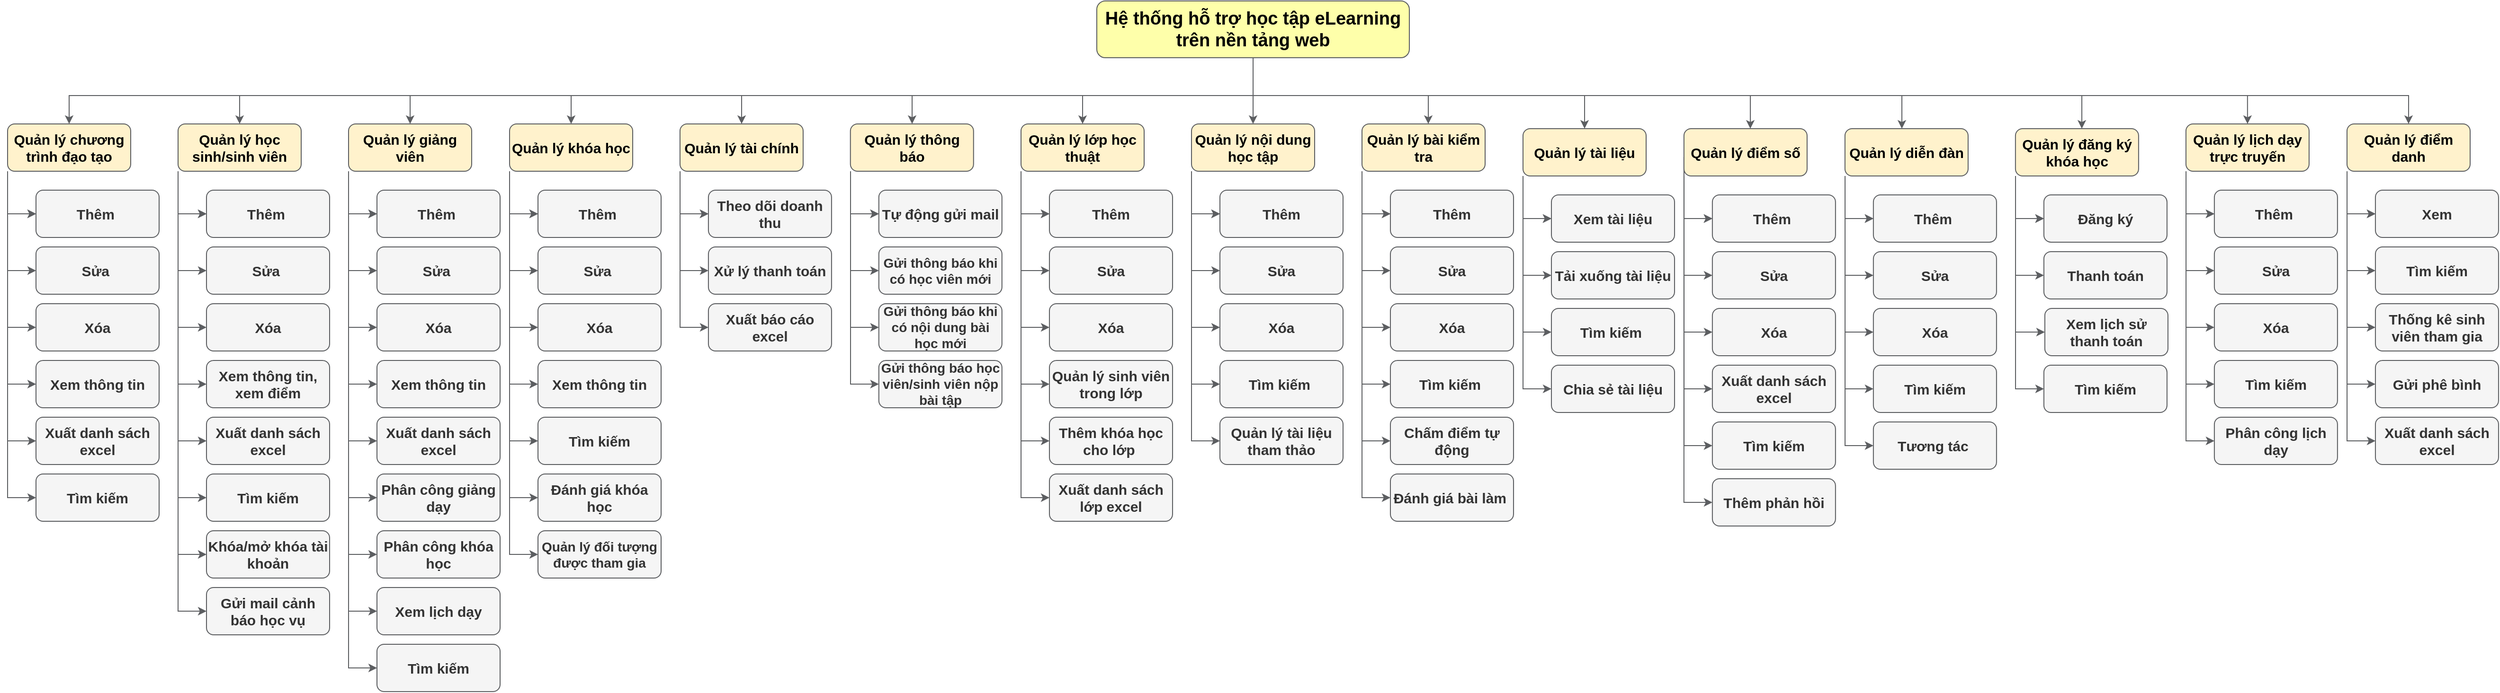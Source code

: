 <mxfile version="27.1.6">
  <diagram name="Page-1" id="I-7YPhFpCVGjYqoQ73Ly">
    <mxGraphModel dx="2930" dy="1254" grid="1" gridSize="10" guides="1" tooltips="1" connect="1" arrows="1" fold="1" page="1" pageScale="1" pageWidth="850" pageHeight="1100" math="0" shadow="0">
      <root>
        <mxCell id="0" />
        <mxCell id="1" parent="0" />
        <mxCell id="hVVMpaapmV8Wa0ZIryD7-13" style="edgeStyle=orthogonalEdgeStyle;rounded=0;orthogonalLoop=1;jettySize=auto;html=1;fontStyle=1;fontSize=15;fillColor=#cdeb8b;strokeColor=light-dark(#5c5e61, #babdc0);" parent="1" source="hVVMpaapmV8Wa0ZIryD7-2" target="hVVMpaapmV8Wa0ZIryD7-3" edge="1">
          <mxGeometry relative="1" as="geometry">
            <Array as="points">
              <mxPoint x="1115" y="110" />
              <mxPoint x="45" y="110" />
            </Array>
          </mxGeometry>
        </mxCell>
        <mxCell id="hVVMpaapmV8Wa0ZIryD7-36" style="edgeStyle=orthogonalEdgeStyle;rounded=0;orthogonalLoop=1;jettySize=auto;html=1;fontStyle=1;fontSize=15;fillColor=#cdeb8b;strokeColor=light-dark(#5c5e61, #babdc0);" parent="1" source="hVVMpaapmV8Wa0ZIryD7-2" target="hVVMpaapmV8Wa0ZIryD7-30" edge="1">
          <mxGeometry relative="1" as="geometry">
            <Array as="points">
              <mxPoint x="1115" y="110" />
              <mxPoint x="225" y="110" />
            </Array>
          </mxGeometry>
        </mxCell>
        <mxCell id="hVVMpaapmV8Wa0ZIryD7-163" style="edgeStyle=orthogonalEdgeStyle;rounded=0;orthogonalLoop=1;jettySize=auto;html=1;entryX=0.5;entryY=0;entryDx=0;entryDy=0;fontStyle=1;fontSize=15;fillColor=#cdeb8b;strokeColor=light-dark(#5c5e61, #babdc0);" parent="1" source="hVVMpaapmV8Wa0ZIryD7-2" target="hVVMpaapmV8Wa0ZIryD7-47" edge="1">
          <mxGeometry relative="1" as="geometry">
            <Array as="points">
              <mxPoint x="1115" y="110" />
              <mxPoint x="395" y="110" />
            </Array>
          </mxGeometry>
        </mxCell>
        <mxCell id="hVVMpaapmV8Wa0ZIryD7-164" style="edgeStyle=orthogonalEdgeStyle;rounded=0;orthogonalLoop=1;jettySize=auto;html=1;fontStyle=1;fontSize=15;fillColor=#cdeb8b;strokeColor=light-dark(#5c5e61, #babdc0);" parent="1" source="hVVMpaapmV8Wa0ZIryD7-2" target="hVVMpaapmV8Wa0ZIryD7-67" edge="1">
          <mxGeometry relative="1" as="geometry">
            <Array as="points">
              <mxPoint x="1115" y="110" />
              <mxPoint x="575" y="110" />
            </Array>
          </mxGeometry>
        </mxCell>
        <mxCell id="hVVMpaapmV8Wa0ZIryD7-165" style="edgeStyle=orthogonalEdgeStyle;rounded=0;orthogonalLoop=1;jettySize=auto;html=1;fontStyle=1;fontSize=15;fillColor=#cdeb8b;strokeColor=light-dark(#5c5e61, #babdc0);" parent="1" source="hVVMpaapmV8Wa0ZIryD7-2" target="hVVMpaapmV8Wa0ZIryD7-98" edge="1">
          <mxGeometry relative="1" as="geometry">
            <Array as="points">
              <mxPoint x="1115" y="110" />
              <mxPoint x="755" y="110" />
            </Array>
          </mxGeometry>
        </mxCell>
        <mxCell id="hVVMpaapmV8Wa0ZIryD7-166" style="edgeStyle=orthogonalEdgeStyle;rounded=0;orthogonalLoop=1;jettySize=auto;html=1;fontStyle=1;fontSize=15;fillColor=#cdeb8b;strokeColor=light-dark(#5c5e61, #babdc0);" parent="1" source="hVVMpaapmV8Wa0ZIryD7-2" target="hVVMpaapmV8Wa0ZIryD7-112" edge="1">
          <mxGeometry relative="1" as="geometry" />
        </mxCell>
        <mxCell id="hVVMpaapmV8Wa0ZIryD7-167" style="edgeStyle=orthogonalEdgeStyle;rounded=0;orthogonalLoop=1;jettySize=auto;html=1;fontStyle=1;fontSize=15;fillColor=#cdeb8b;strokeColor=light-dark(#5c5e61, #babdc0);" parent="1" source="hVVMpaapmV8Wa0ZIryD7-2" target="hVVMpaapmV8Wa0ZIryD7-121" edge="1">
          <mxGeometry relative="1" as="geometry">
            <Array as="points">
              <mxPoint x="1115" y="110" />
              <mxPoint x="1300" y="110" />
            </Array>
          </mxGeometry>
        </mxCell>
        <mxCell id="hVVMpaapmV8Wa0ZIryD7-168" style="edgeStyle=orthogonalEdgeStyle;rounded=0;orthogonalLoop=1;jettySize=auto;html=1;fontStyle=1;fontSize=15;fillColor=#cdeb8b;strokeColor=light-dark(#5c5e61, #babdc0);" parent="1" source="hVVMpaapmV8Wa0ZIryD7-2" target="hVVMpaapmV8Wa0ZIryD7-137" edge="1">
          <mxGeometry relative="1" as="geometry">
            <Array as="points">
              <mxPoint x="1115" y="110" />
              <mxPoint x="1465" y="110" />
            </Array>
          </mxGeometry>
        </mxCell>
        <mxCell id="hVVMpaapmV8Wa0ZIryD7-169" style="edgeStyle=orthogonalEdgeStyle;rounded=0;orthogonalLoop=1;jettySize=auto;html=1;fontStyle=1;fontSize=15;fillColor=#cdeb8b;strokeColor=light-dark(#5c5e61, #babdc0);" parent="1" source="hVVMpaapmV8Wa0ZIryD7-2" target="hVVMpaapmV8Wa0ZIryD7-147" edge="1">
          <mxGeometry relative="1" as="geometry">
            <Array as="points">
              <mxPoint x="1115" y="110" />
              <mxPoint x="1640" y="110" />
            </Array>
          </mxGeometry>
        </mxCell>
        <mxCell id="hVVMpaapmV8Wa0ZIryD7-205" style="edgeStyle=orthogonalEdgeStyle;rounded=0;orthogonalLoop=1;jettySize=auto;html=1;fontStyle=1;fontSize=15;fillColor=#cdeb8b;strokeColor=light-dark(#5c5e61, #babdc0);" parent="1" source="hVVMpaapmV8Wa0ZIryD7-2" target="hVVMpaapmV8Wa0ZIryD7-196" edge="1">
          <mxGeometry relative="1" as="geometry">
            <Array as="points">
              <mxPoint x="1115" y="110" />
              <mxPoint x="1800" y="110" />
            </Array>
          </mxGeometry>
        </mxCell>
        <mxCell id="hVVMpaapmV8Wa0ZIryD7-226" style="edgeStyle=orthogonalEdgeStyle;rounded=0;orthogonalLoop=1;jettySize=auto;html=1;fontStyle=1;fontSize=15;fillColor=#cdeb8b;strokeColor=light-dark(#5c5e61, #babdc0);" parent="1" source="hVVMpaapmV8Wa0ZIryD7-2" target="hVVMpaapmV8Wa0ZIryD7-215" edge="1">
          <mxGeometry relative="1" as="geometry">
            <Array as="points">
              <mxPoint x="1115" y="110" />
              <mxPoint x="1990" y="110" />
            </Array>
          </mxGeometry>
        </mxCell>
        <mxCell id="K12MKA1-OW6YJmMNlb4H-12" style="edgeStyle=orthogonalEdgeStyle;rounded=0;orthogonalLoop=1;jettySize=auto;html=1;fontStyle=1;fontSize=15;fillColor=#cdeb8b;strokeColor=light-dark(#5c5e61, #babdc0);" parent="1" source="hVVMpaapmV8Wa0ZIryD7-2" target="K12MKA1-OW6YJmMNlb4H-6" edge="1">
          <mxGeometry relative="1" as="geometry">
            <Array as="points">
              <mxPoint x="1115" y="110" />
              <mxPoint x="935" y="110" />
            </Array>
          </mxGeometry>
        </mxCell>
        <mxCell id="ZhgXvfHGEHcza7X1Rqpc-42" style="edgeStyle=orthogonalEdgeStyle;rounded=0;orthogonalLoop=1;jettySize=auto;html=1;entryX=0.5;entryY=0;entryDx=0;entryDy=0;fontStyle=1;fontSize=15;fillColor=#cdeb8b;strokeColor=light-dark(#5c5e61, #babdc0);" parent="1" source="hVVMpaapmV8Wa0ZIryD7-2" target="ZhgXvfHGEHcza7X1Rqpc-17" edge="1">
          <mxGeometry relative="1" as="geometry">
            <Array as="points">
              <mxPoint x="1115" y="110" />
              <mxPoint x="2165" y="110" />
            </Array>
          </mxGeometry>
        </mxCell>
        <mxCell id="ZhgXvfHGEHcza7X1Rqpc-44" style="edgeStyle=orthogonalEdgeStyle;rounded=0;orthogonalLoop=1;jettySize=auto;html=1;entryX=0.5;entryY=0;entryDx=0;entryDy=0;fontStyle=1;fontSize=15;fillColor=#cdeb8b;strokeColor=light-dark(#5c5e61, #babdc0);" parent="1" source="hVVMpaapmV8Wa0ZIryD7-2" target="ZhgXvfHGEHcza7X1Rqpc-30" edge="1">
          <mxGeometry relative="1" as="geometry">
            <Array as="points">
              <mxPoint x="1115" y="110" />
              <mxPoint x="2335" y="110" />
            </Array>
          </mxGeometry>
        </mxCell>
        <mxCell id="d4mhX9AN3Qhngk1k2WE8-20" style="edgeStyle=orthogonalEdgeStyle;rounded=0;orthogonalLoop=1;jettySize=auto;html=1;fontStyle=1;fontSize=15;fillColor=#cdeb8b;strokeColor=light-dark(#5c5e61, #babdc0);" parent="1" source="hVVMpaapmV8Wa0ZIryD7-2" target="d4mhX9AN3Qhngk1k2WE8-10" edge="1">
          <mxGeometry relative="1" as="geometry">
            <Array as="points">
              <mxPoint x="1115" y="110" />
              <mxPoint x="-135" y="110" />
            </Array>
          </mxGeometry>
        </mxCell>
        <mxCell id="hVVMpaapmV8Wa0ZIryD7-2" value="&lt;font style=&quot;font-size: 19px;&quot;&gt;Hệ thống hỗ trợ học tập eLearning trên nền tảng web&lt;/font&gt;" style="rounded=1;whiteSpace=wrap;html=1;fontStyle=1;fontSize=15;fillColor=#FEFFAA;strokeColor=light-dark(#5c5e61, #babdc0);" parent="1" vertex="1">
          <mxGeometry x="949.99" y="10" width="330" height="60" as="geometry" />
        </mxCell>
        <mxCell id="hVVMpaapmV8Wa0ZIryD7-15" style="edgeStyle=orthogonalEdgeStyle;rounded=0;orthogonalLoop=1;jettySize=auto;html=1;entryX=0;entryY=0.5;entryDx=0;entryDy=0;fontStyle=1;fontSize=15;fillColor=#f5f5f5;strokeColor=light-dark(#5c5e61, #babdc0);" parent="1" source="hVVMpaapmV8Wa0ZIryD7-3" target="hVVMpaapmV8Wa0ZIryD7-7" edge="1">
          <mxGeometry relative="1" as="geometry">
            <Array as="points">
              <mxPoint x="-20" y="235" />
            </Array>
          </mxGeometry>
        </mxCell>
        <mxCell id="hVVMpaapmV8Wa0ZIryD7-17" style="edgeStyle=orthogonalEdgeStyle;rounded=0;orthogonalLoop=1;jettySize=auto;html=1;entryX=0;entryY=0.5;entryDx=0;entryDy=0;fontStyle=1;fontSize=15;fillColor=#f5f5f5;strokeColor=light-dark(#5c5e61, #babdc0);" parent="1" source="hVVMpaapmV8Wa0ZIryD7-3" target="hVVMpaapmV8Wa0ZIryD7-7" edge="1">
          <mxGeometry relative="1" as="geometry">
            <Array as="points">
              <mxPoint x="-20" y="235" />
            </Array>
          </mxGeometry>
        </mxCell>
        <mxCell id="hVVMpaapmV8Wa0ZIryD7-18" style="edgeStyle=orthogonalEdgeStyle;rounded=0;orthogonalLoop=1;jettySize=auto;html=1;entryX=0;entryY=0.5;entryDx=0;entryDy=0;fontStyle=1;fontSize=15;fillColor=#f5f5f5;strokeColor=light-dark(#5c5e61, #babdc0);" parent="1" source="hVVMpaapmV8Wa0ZIryD7-3" target="hVVMpaapmV8Wa0ZIryD7-8" edge="1">
          <mxGeometry relative="1" as="geometry">
            <Array as="points">
              <mxPoint x="-20" y="295" />
            </Array>
          </mxGeometry>
        </mxCell>
        <mxCell id="hVVMpaapmV8Wa0ZIryD7-19" style="edgeStyle=orthogonalEdgeStyle;rounded=0;orthogonalLoop=1;jettySize=auto;html=1;entryX=0;entryY=0.5;entryDx=0;entryDy=0;fontStyle=1;fontSize=15;fillColor=#f5f5f5;strokeColor=light-dark(#5c5e61, #babdc0);" parent="1" source="hVVMpaapmV8Wa0ZIryD7-3" target="hVVMpaapmV8Wa0ZIryD7-9" edge="1">
          <mxGeometry relative="1" as="geometry">
            <Array as="points">
              <mxPoint x="-20" y="355" />
            </Array>
          </mxGeometry>
        </mxCell>
        <mxCell id="hVVMpaapmV8Wa0ZIryD7-20" style="edgeStyle=orthogonalEdgeStyle;rounded=0;orthogonalLoop=1;jettySize=auto;html=1;entryX=0;entryY=0.5;entryDx=0;entryDy=0;fontStyle=1;fontSize=15;fillColor=#f5f5f5;strokeColor=light-dark(#5c5e61, #babdc0);" parent="1" source="hVVMpaapmV8Wa0ZIryD7-3" target="hVVMpaapmV8Wa0ZIryD7-10" edge="1">
          <mxGeometry relative="1" as="geometry">
            <Array as="points">
              <mxPoint x="-20" y="415" />
            </Array>
          </mxGeometry>
        </mxCell>
        <mxCell id="hVVMpaapmV8Wa0ZIryD7-21" style="edgeStyle=orthogonalEdgeStyle;rounded=0;orthogonalLoop=1;jettySize=auto;html=1;entryX=0;entryY=0.5;entryDx=0;entryDy=0;fontStyle=1;fontSize=15;fillColor=#f5f5f5;strokeColor=light-dark(#5c5e61, #babdc0);" parent="1" source="hVVMpaapmV8Wa0ZIryD7-3" target="hVVMpaapmV8Wa0ZIryD7-12" edge="1">
          <mxGeometry relative="1" as="geometry">
            <Array as="points">
              <mxPoint x="-20" y="475" />
            </Array>
          </mxGeometry>
        </mxCell>
        <mxCell id="hVVMpaapmV8Wa0ZIryD7-77" style="edgeStyle=orthogonalEdgeStyle;rounded=0;orthogonalLoop=1;jettySize=auto;html=1;entryX=0;entryY=0.5;entryDx=0;entryDy=0;fontStyle=1;fontSize=15;fillColor=#f5f5f5;strokeColor=light-dark(#5c5e61, #babdc0);" parent="1" source="hVVMpaapmV8Wa0ZIryD7-3" target="hVVMpaapmV8Wa0ZIryD7-75" edge="1">
          <mxGeometry relative="1" as="geometry">
            <Array as="points">
              <mxPoint x="-20" y="535" />
            </Array>
          </mxGeometry>
        </mxCell>
        <mxCell id="hVVMpaapmV8Wa0ZIryD7-173" style="edgeStyle=orthogonalEdgeStyle;rounded=0;orthogonalLoop=1;jettySize=auto;html=1;entryX=0;entryY=0.5;entryDx=0;entryDy=0;fontStyle=1;fontSize=15;fillColor=#f5f5f5;strokeColor=light-dark(#5c5e61, #babdc0);" parent="1" source="hVVMpaapmV8Wa0ZIryD7-3" target="hVVMpaapmV8Wa0ZIryD7-171" edge="1">
          <mxGeometry relative="1" as="geometry">
            <Array as="points">
              <mxPoint x="-20" y="595" />
            </Array>
          </mxGeometry>
        </mxCell>
        <mxCell id="ZhgXvfHGEHcza7X1Rqpc-39" style="edgeStyle=orthogonalEdgeStyle;rounded=0;orthogonalLoop=1;jettySize=auto;html=1;entryX=0;entryY=0.5;entryDx=0;entryDy=0;fontStyle=1;fontSize=15;fillColor=#f5f5f5;strokeColor=light-dark(#5c5e61, #babdc0);" parent="1" source="hVVMpaapmV8Wa0ZIryD7-3" target="ZhgXvfHGEHcza7X1Rqpc-38" edge="1">
          <mxGeometry relative="1" as="geometry">
            <Array as="points">
              <mxPoint x="-20" y="655" />
            </Array>
          </mxGeometry>
        </mxCell>
        <mxCell id="hVVMpaapmV8Wa0ZIryD7-3" value="&lt;p style=&quot;white-space-collapse: preserve;&quot; dir=&quot;auto&quot;&gt;Quản lý học sinh/sinh viên&lt;/p&gt;" style="rounded=1;whiteSpace=wrap;html=1;horizontal=1;fontStyle=1;fontSize=15;fillColor=#fff2cc;strokeColor=light-dark(#5c5e61, #babdc0);" parent="1" vertex="1">
          <mxGeometry x="-20" y="140" width="130" height="50" as="geometry" />
        </mxCell>
        <mxCell id="hVVMpaapmV8Wa0ZIryD7-7" value="&lt;p style=&quot;white-space-collapse: preserve;&quot; dir=&quot;auto&quot;&gt;Thêm &lt;/p&gt;" style="rounded=1;whiteSpace=wrap;html=1;horizontal=1;fontStyle=1;fontSize=15;fillColor=#f5f5f5;strokeColor=light-dark(#5c5e61, #babdc0);fontColor=#333333;" parent="1" vertex="1">
          <mxGeometry x="10" y="210" width="130" height="50" as="geometry" />
        </mxCell>
        <mxCell id="hVVMpaapmV8Wa0ZIryD7-8" value="&lt;p style=&quot;white-space-collapse: preserve;&quot; dir=&quot;auto&quot;&gt;Sửa &lt;/p&gt;" style="rounded=1;whiteSpace=wrap;html=1;horizontal=1;fontStyle=1;fontSize=15;fillColor=#f5f5f5;strokeColor=light-dark(#5c5e61, #babdc0);fontColor=#333333;" parent="1" vertex="1">
          <mxGeometry x="10" y="270" width="130" height="50" as="geometry" />
        </mxCell>
        <mxCell id="hVVMpaapmV8Wa0ZIryD7-9" value="Xóa" style="rounded=1;whiteSpace=wrap;html=1;horizontal=1;fontStyle=1;fontSize=15;fillColor=#f5f5f5;strokeColor=light-dark(#5c5e61, #babdc0);fontColor=#333333;" parent="1" vertex="1">
          <mxGeometry x="10" y="330" width="130" height="50" as="geometry" />
        </mxCell>
        <mxCell id="hVVMpaapmV8Wa0ZIryD7-10" value="Xem thông tin, xem điểm" style="rounded=1;whiteSpace=wrap;html=1;horizontal=1;fontStyle=1;fontSize=15;fillColor=#f5f5f5;strokeColor=light-dark(#5c5e61, #babdc0);fontColor=#333333;" parent="1" vertex="1">
          <mxGeometry x="10" y="390" width="130" height="50" as="geometry" />
        </mxCell>
        <mxCell id="hVVMpaapmV8Wa0ZIryD7-12" value="Xuất danh sách excel" style="rounded=1;whiteSpace=wrap;html=1;horizontal=1;fontStyle=1;fontSize=15;fillColor=#f5f5f5;strokeColor=light-dark(#5c5e61, #babdc0);fontColor=#333333;" parent="1" vertex="1">
          <mxGeometry x="10" y="450" width="130" height="50" as="geometry" />
        </mxCell>
        <mxCell id="hVVMpaapmV8Wa0ZIryD7-24" style="edgeStyle=orthogonalEdgeStyle;rounded=0;orthogonalLoop=1;jettySize=auto;html=1;entryX=0;entryY=0.5;entryDx=0;entryDy=0;fontStyle=1;fontSize=15;fillColor=#f5f5f5;strokeColor=light-dark(#5c5e61, #babdc0);" parent="1" source="hVVMpaapmV8Wa0ZIryD7-30" target="hVVMpaapmV8Wa0ZIryD7-31" edge="1">
          <mxGeometry relative="1" as="geometry">
            <Array as="points">
              <mxPoint x="160" y="235" />
            </Array>
          </mxGeometry>
        </mxCell>
        <mxCell id="hVVMpaapmV8Wa0ZIryD7-25" style="edgeStyle=orthogonalEdgeStyle;rounded=0;orthogonalLoop=1;jettySize=auto;html=1;entryX=0;entryY=0.5;entryDx=0;entryDy=0;fontStyle=1;fontSize=15;fillColor=#f5f5f5;strokeColor=light-dark(#5c5e61, #babdc0);" parent="1" source="hVVMpaapmV8Wa0ZIryD7-30" target="hVVMpaapmV8Wa0ZIryD7-31" edge="1">
          <mxGeometry relative="1" as="geometry">
            <Array as="points">
              <mxPoint x="160" y="235" />
            </Array>
          </mxGeometry>
        </mxCell>
        <mxCell id="hVVMpaapmV8Wa0ZIryD7-26" style="edgeStyle=orthogonalEdgeStyle;rounded=0;orthogonalLoop=1;jettySize=auto;html=1;entryX=0;entryY=0.5;entryDx=0;entryDy=0;fontStyle=1;fontSize=15;fillColor=#f5f5f5;strokeColor=light-dark(#5c5e61, #babdc0);" parent="1" source="hVVMpaapmV8Wa0ZIryD7-30" target="hVVMpaapmV8Wa0ZIryD7-32" edge="1">
          <mxGeometry relative="1" as="geometry">
            <Array as="points">
              <mxPoint x="160" y="295" />
            </Array>
          </mxGeometry>
        </mxCell>
        <mxCell id="hVVMpaapmV8Wa0ZIryD7-27" style="edgeStyle=orthogonalEdgeStyle;rounded=0;orthogonalLoop=1;jettySize=auto;html=1;entryX=0;entryY=0.5;entryDx=0;entryDy=0;fontStyle=1;fontSize=15;fillColor=#f5f5f5;strokeColor=light-dark(#5c5e61, #babdc0);" parent="1" source="hVVMpaapmV8Wa0ZIryD7-30" target="hVVMpaapmV8Wa0ZIryD7-33" edge="1">
          <mxGeometry relative="1" as="geometry">
            <Array as="points">
              <mxPoint x="160" y="355" />
            </Array>
          </mxGeometry>
        </mxCell>
        <mxCell id="hVVMpaapmV8Wa0ZIryD7-28" style="edgeStyle=orthogonalEdgeStyle;rounded=0;orthogonalLoop=1;jettySize=auto;html=1;entryX=0;entryY=0.5;entryDx=0;entryDy=0;fontStyle=1;fontSize=15;fillColor=#f5f5f5;strokeColor=light-dark(#5c5e61, #babdc0);" parent="1" source="hVVMpaapmV8Wa0ZIryD7-30" target="hVVMpaapmV8Wa0ZIryD7-34" edge="1">
          <mxGeometry relative="1" as="geometry">
            <Array as="points">
              <mxPoint x="160" y="415" />
            </Array>
          </mxGeometry>
        </mxCell>
        <mxCell id="hVVMpaapmV8Wa0ZIryD7-29" style="edgeStyle=orthogonalEdgeStyle;rounded=0;orthogonalLoop=1;jettySize=auto;html=1;entryX=0;entryY=0.5;entryDx=0;entryDy=0;fontStyle=1;fontSize=15;fillColor=#f5f5f5;strokeColor=light-dark(#5c5e61, #babdc0);" parent="1" source="hVVMpaapmV8Wa0ZIryD7-30" target="hVVMpaapmV8Wa0ZIryD7-35" edge="1">
          <mxGeometry relative="1" as="geometry">
            <Array as="points">
              <mxPoint x="160" y="475" />
            </Array>
          </mxGeometry>
        </mxCell>
        <mxCell id="hVVMpaapmV8Wa0ZIryD7-57" style="edgeStyle=orthogonalEdgeStyle;rounded=0;orthogonalLoop=1;jettySize=auto;html=1;entryX=0;entryY=0.5;entryDx=0;entryDy=0;fontStyle=1;fontSize=15;fillColor=#f5f5f5;strokeColor=light-dark(#5c5e61, #babdc0);" parent="1" source="hVVMpaapmV8Wa0ZIryD7-30" target="hVVMpaapmV8Wa0ZIryD7-37" edge="1">
          <mxGeometry relative="1" as="geometry">
            <Array as="points">
              <mxPoint x="160" y="535" />
            </Array>
          </mxGeometry>
        </mxCell>
        <mxCell id="hVVMpaapmV8Wa0ZIryD7-58" style="edgeStyle=orthogonalEdgeStyle;rounded=0;orthogonalLoop=1;jettySize=auto;html=1;entryX=0;entryY=0.5;entryDx=0;entryDy=0;fontStyle=1;fontSize=15;fillColor=#f5f5f5;strokeColor=light-dark(#5c5e61, #babdc0);" parent="1" source="hVVMpaapmV8Wa0ZIryD7-30" target="hVVMpaapmV8Wa0ZIryD7-38" edge="1">
          <mxGeometry relative="1" as="geometry">
            <Array as="points">
              <mxPoint x="160" y="595" />
            </Array>
          </mxGeometry>
        </mxCell>
        <mxCell id="hVVMpaapmV8Wa0ZIryD7-81" style="edgeStyle=orthogonalEdgeStyle;rounded=0;orthogonalLoop=1;jettySize=auto;html=1;entryX=0;entryY=0.5;entryDx=0;entryDy=0;fontStyle=1;fontSize=15;fillColor=#f5f5f5;strokeColor=light-dark(#5c5e61, #babdc0);" parent="1" source="hVVMpaapmV8Wa0ZIryD7-30" target="hVVMpaapmV8Wa0ZIryD7-80" edge="1">
          <mxGeometry relative="1" as="geometry">
            <Array as="points">
              <mxPoint x="160" y="655" />
            </Array>
          </mxGeometry>
        </mxCell>
        <mxCell id="hVVMpaapmV8Wa0ZIryD7-175" style="edgeStyle=orthogonalEdgeStyle;rounded=0;orthogonalLoop=1;jettySize=auto;html=1;entryX=0;entryY=0.5;entryDx=0;entryDy=0;fontStyle=1;fontSize=15;fillColor=#f5f5f5;strokeColor=light-dark(#5c5e61, #babdc0);" parent="1" source="hVVMpaapmV8Wa0ZIryD7-30" target="hVVMpaapmV8Wa0ZIryD7-174" edge="1">
          <mxGeometry relative="1" as="geometry">
            <Array as="points">
              <mxPoint x="160" y="715" />
            </Array>
          </mxGeometry>
        </mxCell>
        <mxCell id="hVVMpaapmV8Wa0ZIryD7-30" value="&lt;p style=&quot;white-space-collapse: preserve;&quot; dir=&quot;auto&quot;&gt;Quản lý giảng viên&lt;/p&gt;" style="rounded=1;whiteSpace=wrap;html=1;horizontal=1;fontStyle=1;fontSize=15;fillColor=#fff2cc;strokeColor=light-dark(#5c5e61, #babdc0);" parent="1" vertex="1">
          <mxGeometry x="160" y="140" width="130" height="50" as="geometry" />
        </mxCell>
        <mxCell id="hVVMpaapmV8Wa0ZIryD7-31" value="&lt;p style=&quot;white-space-collapse: preserve;&quot; dir=&quot;auto&quot;&gt;Thêm &lt;/p&gt;" style="rounded=1;whiteSpace=wrap;html=1;horizontal=1;fontStyle=1;fontSize=15;fillColor=#f5f5f5;strokeColor=light-dark(#5c5e61, #babdc0);fontColor=#333333;" parent="1" vertex="1">
          <mxGeometry x="190" y="210" width="130" height="50" as="geometry" />
        </mxCell>
        <mxCell id="hVVMpaapmV8Wa0ZIryD7-32" value="&lt;p style=&quot;white-space-collapse: preserve;&quot; dir=&quot;auto&quot;&gt;Sửa &lt;/p&gt;" style="rounded=1;whiteSpace=wrap;html=1;horizontal=1;fontStyle=1;fontSize=15;fillColor=#f5f5f5;strokeColor=light-dark(#5c5e61, #babdc0);fontColor=#333333;" parent="1" vertex="1">
          <mxGeometry x="190" y="270" width="130" height="50" as="geometry" />
        </mxCell>
        <mxCell id="hVVMpaapmV8Wa0ZIryD7-33" value="Xóa" style="rounded=1;whiteSpace=wrap;html=1;horizontal=1;fontStyle=1;fontSize=15;fillColor=#f5f5f5;strokeColor=light-dark(#5c5e61, #babdc0);fontColor=#333333;" parent="1" vertex="1">
          <mxGeometry x="190" y="330" width="130" height="50" as="geometry" />
        </mxCell>
        <mxCell id="hVVMpaapmV8Wa0ZIryD7-34" value="Xem thông tin" style="rounded=1;whiteSpace=wrap;html=1;horizontal=1;fontStyle=1;fontSize=15;fillColor=#f5f5f5;strokeColor=light-dark(#5c5e61, #babdc0);fontColor=#333333;" parent="1" vertex="1">
          <mxGeometry x="190" y="390" width="130" height="50" as="geometry" />
        </mxCell>
        <mxCell id="hVVMpaapmV8Wa0ZIryD7-35" value="Xuất danh sách excel" style="rounded=1;whiteSpace=wrap;html=1;horizontal=1;fontStyle=1;fontSize=15;fillColor=#f5f5f5;strokeColor=light-dark(#5c5e61, #babdc0);fontColor=#333333;" parent="1" vertex="1">
          <mxGeometry x="190" y="450" width="130" height="50" as="geometry" />
        </mxCell>
        <mxCell id="hVVMpaapmV8Wa0ZIryD7-37" value="Phân công giảng dạy" style="rounded=1;whiteSpace=wrap;html=1;horizontal=1;fontStyle=1;fontSize=15;fillColor=#f5f5f5;strokeColor=light-dark(#5c5e61, #babdc0);fontColor=#333333;" parent="1" vertex="1">
          <mxGeometry x="190" y="510" width="130" height="50" as="geometry" />
        </mxCell>
        <mxCell id="hVVMpaapmV8Wa0ZIryD7-38" value="Phân công khóa học" style="rounded=1;whiteSpace=wrap;html=1;horizontal=1;fontStyle=1;fontSize=15;fillColor=#f5f5f5;strokeColor=light-dark(#5c5e61, #babdc0);fontColor=#333333;" parent="1" vertex="1">
          <mxGeometry x="190" y="570" width="130" height="50" as="geometry" />
        </mxCell>
        <mxCell id="hVVMpaapmV8Wa0ZIryD7-41" style="edgeStyle=orthogonalEdgeStyle;rounded=0;orthogonalLoop=1;jettySize=auto;html=1;entryX=0;entryY=0.5;entryDx=0;entryDy=0;fontStyle=1;fontSize=15;fillColor=#f5f5f5;strokeColor=light-dark(#5c5e61, #babdc0);" parent="1" source="hVVMpaapmV8Wa0ZIryD7-47" target="hVVMpaapmV8Wa0ZIryD7-48" edge="1">
          <mxGeometry relative="1" as="geometry">
            <Array as="points">
              <mxPoint x="330" y="235" />
            </Array>
          </mxGeometry>
        </mxCell>
        <mxCell id="hVVMpaapmV8Wa0ZIryD7-42" style="edgeStyle=orthogonalEdgeStyle;rounded=0;orthogonalLoop=1;jettySize=auto;html=1;entryX=0;entryY=0.5;entryDx=0;entryDy=0;fontStyle=1;fontSize=15;fillColor=#f5f5f5;strokeColor=light-dark(#5c5e61, #babdc0);" parent="1" source="hVVMpaapmV8Wa0ZIryD7-47" target="hVVMpaapmV8Wa0ZIryD7-48" edge="1">
          <mxGeometry relative="1" as="geometry">
            <Array as="points">
              <mxPoint x="330" y="235" />
            </Array>
          </mxGeometry>
        </mxCell>
        <mxCell id="hVVMpaapmV8Wa0ZIryD7-43" style="edgeStyle=orthogonalEdgeStyle;rounded=0;orthogonalLoop=1;jettySize=auto;html=1;entryX=0;entryY=0.5;entryDx=0;entryDy=0;fontStyle=1;fontSize=15;fillColor=#f5f5f5;strokeColor=light-dark(#5c5e61, #babdc0);" parent="1" source="hVVMpaapmV8Wa0ZIryD7-47" target="hVVMpaapmV8Wa0ZIryD7-49" edge="1">
          <mxGeometry relative="1" as="geometry">
            <Array as="points">
              <mxPoint x="330" y="295" />
            </Array>
          </mxGeometry>
        </mxCell>
        <mxCell id="hVVMpaapmV8Wa0ZIryD7-44" style="edgeStyle=orthogonalEdgeStyle;rounded=0;orthogonalLoop=1;jettySize=auto;html=1;entryX=0;entryY=0.5;entryDx=0;entryDy=0;fontStyle=1;fontSize=15;fillColor=#f5f5f5;strokeColor=light-dark(#5c5e61, #babdc0);" parent="1" source="hVVMpaapmV8Wa0ZIryD7-47" target="hVVMpaapmV8Wa0ZIryD7-50" edge="1">
          <mxGeometry relative="1" as="geometry">
            <Array as="points">
              <mxPoint x="330" y="355" />
            </Array>
          </mxGeometry>
        </mxCell>
        <mxCell id="hVVMpaapmV8Wa0ZIryD7-45" style="edgeStyle=orthogonalEdgeStyle;rounded=0;orthogonalLoop=1;jettySize=auto;html=1;entryX=0;entryY=0.5;entryDx=0;entryDy=0;fontStyle=1;fontSize=15;fillColor=#f5f5f5;strokeColor=light-dark(#5c5e61, #babdc0);" parent="1" source="hVVMpaapmV8Wa0ZIryD7-47" target="hVVMpaapmV8Wa0ZIryD7-51" edge="1">
          <mxGeometry relative="1" as="geometry">
            <Array as="points">
              <mxPoint x="330" y="415" />
            </Array>
          </mxGeometry>
        </mxCell>
        <mxCell id="hVVMpaapmV8Wa0ZIryD7-46" style="edgeStyle=orthogonalEdgeStyle;rounded=0;orthogonalLoop=1;jettySize=auto;html=1;entryX=0;entryY=0.5;entryDx=0;entryDy=0;fontStyle=1;fontSize=15;fillColor=#f5f5f5;strokeColor=light-dark(#5c5e61, #babdc0);" parent="1" source="hVVMpaapmV8Wa0ZIryD7-47" target="hVVMpaapmV8Wa0ZIryD7-59" edge="1">
          <mxGeometry relative="1" as="geometry">
            <Array as="points">
              <mxPoint x="330" y="475" />
            </Array>
            <mxPoint x="330" y="475" as="targetPoint" />
          </mxGeometry>
        </mxCell>
        <mxCell id="hVVMpaapmV8Wa0ZIryD7-177" style="edgeStyle=orthogonalEdgeStyle;rounded=0;orthogonalLoop=1;jettySize=auto;html=1;entryX=0;entryY=0.5;entryDx=0;entryDy=0;fontStyle=1;fontSize=15;fillColor=#f5f5f5;strokeColor=light-dark(#5c5e61, #babdc0);" parent="1" source="hVVMpaapmV8Wa0ZIryD7-47" target="hVVMpaapmV8Wa0ZIryD7-176" edge="1">
          <mxGeometry relative="1" as="geometry">
            <Array as="points">
              <mxPoint x="330" y="535" />
            </Array>
          </mxGeometry>
        </mxCell>
        <mxCell id="ZhgXvfHGEHcza7X1Rqpc-37" style="edgeStyle=orthogonalEdgeStyle;rounded=0;orthogonalLoop=1;jettySize=auto;html=1;entryX=0;entryY=0.5;entryDx=0;entryDy=0;fontStyle=1;fontSize=15;fillColor=#f5f5f5;strokeColor=light-dark(#5c5e61, #babdc0);" parent="1" source="hVVMpaapmV8Wa0ZIryD7-47" target="ZhgXvfHGEHcza7X1Rqpc-36" edge="1">
          <mxGeometry relative="1" as="geometry">
            <Array as="points">
              <mxPoint x="330" y="595" />
            </Array>
          </mxGeometry>
        </mxCell>
        <mxCell id="hVVMpaapmV8Wa0ZIryD7-47" value="&lt;p style=&quot;white-space-collapse: preserve;&quot; dir=&quot;auto&quot;&gt;Quản lý khóa học&lt;/p&gt;" style="rounded=1;whiteSpace=wrap;html=1;horizontal=1;fontStyle=1;fontSize=15;fillColor=#fff2cc;strokeColor=light-dark(#5c5e61, #babdc0);" parent="1" vertex="1">
          <mxGeometry x="330" y="140" width="130" height="50" as="geometry" />
        </mxCell>
        <mxCell id="hVVMpaapmV8Wa0ZIryD7-48" value="&lt;p style=&quot;white-space-collapse: preserve;&quot; dir=&quot;auto&quot;&gt;Thêm &lt;/p&gt;" style="rounded=1;whiteSpace=wrap;html=1;horizontal=1;fontStyle=1;fontSize=15;fillColor=#f5f5f5;strokeColor=light-dark(#5c5e61, #babdc0);fontColor=#333333;" parent="1" vertex="1">
          <mxGeometry x="360" y="210" width="130" height="50" as="geometry" />
        </mxCell>
        <mxCell id="hVVMpaapmV8Wa0ZIryD7-49" value="&lt;p style=&quot;white-space-collapse: preserve;&quot; dir=&quot;auto&quot;&gt;Sửa &lt;/p&gt;" style="rounded=1;whiteSpace=wrap;html=1;horizontal=1;fontStyle=1;fontSize=15;fillColor=#f5f5f5;strokeColor=light-dark(#5c5e61, #babdc0);fontColor=#333333;" parent="1" vertex="1">
          <mxGeometry x="360" y="270" width="130" height="50" as="geometry" />
        </mxCell>
        <mxCell id="hVVMpaapmV8Wa0ZIryD7-50" value="Xóa" style="rounded=1;whiteSpace=wrap;html=1;horizontal=1;fontStyle=1;fontSize=15;fillColor=#f5f5f5;strokeColor=light-dark(#5c5e61, #babdc0);fontColor=#333333;" parent="1" vertex="1">
          <mxGeometry x="360" y="330" width="130" height="50" as="geometry" />
        </mxCell>
        <mxCell id="hVVMpaapmV8Wa0ZIryD7-51" value="Xem thông tin" style="rounded=1;whiteSpace=wrap;html=1;horizontal=1;fontStyle=1;fontSize=15;fillColor=#f5f5f5;strokeColor=light-dark(#5c5e61, #babdc0);fontColor=#333333;" parent="1" vertex="1">
          <mxGeometry x="360" y="390" width="130" height="50" as="geometry" />
        </mxCell>
        <mxCell id="hVVMpaapmV8Wa0ZIryD7-59" value="Tìm kiếm" style="rounded=1;whiteSpace=wrap;html=1;horizontal=1;fontStyle=1;fontSize=15;fillColor=#f5f5f5;strokeColor=light-dark(#5c5e61, #babdc0);fontColor=#333333;" parent="1" vertex="1">
          <mxGeometry x="360" y="450" width="130" height="50" as="geometry" />
        </mxCell>
        <mxCell id="hVVMpaapmV8Wa0ZIryD7-61" style="edgeStyle=orthogonalEdgeStyle;rounded=0;orthogonalLoop=1;jettySize=auto;html=1;entryX=0;entryY=0.5;entryDx=0;entryDy=0;fontStyle=1;fontSize=15;fillColor=#f5f5f5;strokeColor=light-dark(#5c5e61, #babdc0);" parent="1" source="hVVMpaapmV8Wa0ZIryD7-67" target="hVVMpaapmV8Wa0ZIryD7-68" edge="1">
          <mxGeometry relative="1" as="geometry">
            <Array as="points">
              <mxPoint x="510" y="235" />
            </Array>
          </mxGeometry>
        </mxCell>
        <mxCell id="hVVMpaapmV8Wa0ZIryD7-62" style="edgeStyle=orthogonalEdgeStyle;rounded=0;orthogonalLoop=1;jettySize=auto;html=1;entryX=0;entryY=0.5;entryDx=0;entryDy=0;fontStyle=1;fontSize=15;fillColor=#f5f5f5;strokeColor=light-dark(#5c5e61, #babdc0);" parent="1" source="hVVMpaapmV8Wa0ZIryD7-67" target="hVVMpaapmV8Wa0ZIryD7-68" edge="1">
          <mxGeometry relative="1" as="geometry">
            <Array as="points">
              <mxPoint x="510" y="235" />
            </Array>
          </mxGeometry>
        </mxCell>
        <mxCell id="hVVMpaapmV8Wa0ZIryD7-63" style="edgeStyle=orthogonalEdgeStyle;rounded=0;orthogonalLoop=1;jettySize=auto;html=1;entryX=0;entryY=0.5;entryDx=0;entryDy=0;fontStyle=1;fontSize=15;fillColor=#f5f5f5;strokeColor=light-dark(#5c5e61, #babdc0);" parent="1" source="hVVMpaapmV8Wa0ZIryD7-67" target="hVVMpaapmV8Wa0ZIryD7-69" edge="1">
          <mxGeometry relative="1" as="geometry">
            <Array as="points">
              <mxPoint x="510" y="295" />
            </Array>
          </mxGeometry>
        </mxCell>
        <mxCell id="hVVMpaapmV8Wa0ZIryD7-64" style="edgeStyle=orthogonalEdgeStyle;rounded=0;orthogonalLoop=1;jettySize=auto;html=1;entryX=0;entryY=0.5;entryDx=0;entryDy=0;fontStyle=1;fontSize=15;fillColor=#f5f5f5;strokeColor=light-dark(#5c5e61, #babdc0);" parent="1" source="hVVMpaapmV8Wa0ZIryD7-67" target="hVVMpaapmV8Wa0ZIryD7-70" edge="1">
          <mxGeometry relative="1" as="geometry">
            <Array as="points">
              <mxPoint x="510" y="355" />
            </Array>
          </mxGeometry>
        </mxCell>
        <mxCell id="hVVMpaapmV8Wa0ZIryD7-67" value="&lt;p style=&quot;white-space-collapse: preserve;&quot; dir=&quot;auto&quot;&gt;Quản lý tài chính&lt;/p&gt;" style="rounded=1;whiteSpace=wrap;html=1;horizontal=1;fontStyle=1;fontSize=15;fillColor=#fff2cc;strokeColor=light-dark(#5c5e61, #babdc0);" parent="1" vertex="1">
          <mxGeometry x="509.95" y="140" width="130" height="50" as="geometry" />
        </mxCell>
        <mxCell id="hVVMpaapmV8Wa0ZIryD7-68" value="&lt;p style=&quot;white-space-collapse: preserve;&quot; dir=&quot;auto&quot;&gt;Theo dõi doanh thu&lt;/p&gt;" style="rounded=1;whiteSpace=wrap;html=1;horizontal=1;fontStyle=1;fontSize=15;fillColor=#f5f5f5;strokeColor=light-dark(#5c5e61, #babdc0);fontColor=#333333;" parent="1" vertex="1">
          <mxGeometry x="539.95" y="210" width="130" height="50" as="geometry" />
        </mxCell>
        <mxCell id="hVVMpaapmV8Wa0ZIryD7-69" value="&lt;p style=&quot;white-space-collapse: preserve;&quot; dir=&quot;auto&quot;&gt;Xử lý thanh toán&lt;/p&gt;" style="rounded=1;whiteSpace=wrap;html=1;horizontal=1;fontStyle=1;fontSize=15;fillColor=#f5f5f5;strokeColor=light-dark(#5c5e61, #babdc0);fontColor=#333333;" parent="1" vertex="1">
          <mxGeometry x="539.95" y="270" width="130" height="50" as="geometry" />
        </mxCell>
        <mxCell id="hVVMpaapmV8Wa0ZIryD7-70" value="Xuất báo cáo excel" style="rounded=1;whiteSpace=wrap;html=1;horizontal=1;fontStyle=1;fontSize=15;fillColor=#f5f5f5;strokeColor=light-dark(#5c5e61, #babdc0);fontColor=#333333;" parent="1" vertex="1">
          <mxGeometry x="539.95" y="330" width="130" height="50" as="geometry" />
        </mxCell>
        <mxCell id="hVVMpaapmV8Wa0ZIryD7-75" value="Tìm kiếm" style="rounded=1;whiteSpace=wrap;html=1;horizontal=1;fontStyle=1;fontSize=15;fillColor=#f5f5f5;strokeColor=light-dark(#5c5e61, #babdc0);fontColor=#333333;" parent="1" vertex="1">
          <mxGeometry x="10" y="510" width="130" height="50" as="geometry" />
        </mxCell>
        <mxCell id="hVVMpaapmV8Wa0ZIryD7-80" value="Xem lịch dạy" style="rounded=1;whiteSpace=wrap;html=1;horizontal=1;fontStyle=1;fontSize=15;fillColor=#f5f5f5;strokeColor=light-dark(#5c5e61, #babdc0);fontColor=#333333;" parent="1" vertex="1">
          <mxGeometry x="190" y="630" width="130" height="50" as="geometry" />
        </mxCell>
        <mxCell id="hVVMpaapmV8Wa0ZIryD7-94" style="edgeStyle=orthogonalEdgeStyle;rounded=0;orthogonalLoop=1;jettySize=auto;html=1;entryX=0;entryY=0.5;entryDx=0;entryDy=0;fontStyle=1;fontSize=15;fillColor=#f5f5f5;strokeColor=light-dark(#5c5e61, #babdc0);" parent="1" source="hVVMpaapmV8Wa0ZIryD7-98" target="hVVMpaapmV8Wa0ZIryD7-99" edge="1">
          <mxGeometry relative="1" as="geometry">
            <Array as="points">
              <mxPoint x="690" y="235" />
            </Array>
          </mxGeometry>
        </mxCell>
        <mxCell id="hVVMpaapmV8Wa0ZIryD7-95" style="edgeStyle=orthogonalEdgeStyle;rounded=0;orthogonalLoop=1;jettySize=auto;html=1;entryX=0;entryY=0.5;entryDx=0;entryDy=0;fontStyle=1;fontSize=15;fillColor=#f5f5f5;strokeColor=light-dark(#5c5e61, #babdc0);" parent="1" source="hVVMpaapmV8Wa0ZIryD7-98" target="hVVMpaapmV8Wa0ZIryD7-99" edge="1">
          <mxGeometry relative="1" as="geometry">
            <Array as="points">
              <mxPoint x="690" y="235" />
            </Array>
          </mxGeometry>
        </mxCell>
        <mxCell id="hVVMpaapmV8Wa0ZIryD7-96" style="edgeStyle=orthogonalEdgeStyle;rounded=0;orthogonalLoop=1;jettySize=auto;html=1;entryX=0;entryY=0.5;entryDx=0;entryDy=0;fontStyle=1;fontSize=15;fillColor=#f5f5f5;strokeColor=light-dark(#5c5e61, #babdc0);" parent="1" source="hVVMpaapmV8Wa0ZIryD7-98" target="hVVMpaapmV8Wa0ZIryD7-102" edge="1">
          <mxGeometry relative="1" as="geometry">
            <Array as="points">
              <mxPoint x="690" y="295" />
            </Array>
            <mxPoint x="689.87" y="295" as="targetPoint" />
          </mxGeometry>
        </mxCell>
        <mxCell id="hVVMpaapmV8Wa0ZIryD7-97" style="edgeStyle=orthogonalEdgeStyle;rounded=0;orthogonalLoop=1;jettySize=auto;html=1;entryX=0;entryY=0.5;entryDx=0;entryDy=0;fontStyle=1;fontSize=15;fillColor=#f5f5f5;strokeColor=light-dark(#5c5e61, #babdc0);" parent="1" source="hVVMpaapmV8Wa0ZIryD7-98" target="hVVMpaapmV8Wa0ZIryD7-103" edge="1">
          <mxGeometry relative="1" as="geometry">
            <Array as="points">
              <mxPoint x="690" y="355" />
            </Array>
            <mxPoint x="689.87" y="355" as="targetPoint" />
          </mxGeometry>
        </mxCell>
        <mxCell id="hVVMpaapmV8Wa0ZIryD7-106" style="edgeStyle=orthogonalEdgeStyle;rounded=0;orthogonalLoop=1;jettySize=auto;html=1;entryX=0;entryY=0.5;entryDx=0;entryDy=0;fontStyle=1;fontSize=15;fillColor=#f5f5f5;strokeColor=light-dark(#5c5e61, #babdc0);" parent="1" source="hVVMpaapmV8Wa0ZIryD7-98" target="hVVMpaapmV8Wa0ZIryD7-105" edge="1">
          <mxGeometry relative="1" as="geometry">
            <Array as="points">
              <mxPoint x="690" y="415" />
            </Array>
          </mxGeometry>
        </mxCell>
        <mxCell id="hVVMpaapmV8Wa0ZIryD7-98" value="&lt;p style=&quot;white-space-collapse: preserve;&quot; dir=&quot;auto&quot;&gt;Quản lý thông báo&lt;/p&gt;" style="rounded=1;whiteSpace=wrap;html=1;horizontal=1;fontStyle=1;fontSize=15;fillColor=#fff2cc;strokeColor=light-dark(#5c5e61, #babdc0);" parent="1" vertex="1">
          <mxGeometry x="689.87" y="140" width="130" height="50" as="geometry" />
        </mxCell>
        <mxCell id="hVVMpaapmV8Wa0ZIryD7-99" value="Tự động gửi mail" style="rounded=1;whiteSpace=wrap;html=1;horizontal=1;fontStyle=1;fontSize=15;fillColor=#f5f5f5;strokeColor=light-dark(#5c5e61, #babdc0);fontColor=#333333;" parent="1" vertex="1">
          <mxGeometry x="719.87" y="210" width="130" height="50" as="geometry" />
        </mxCell>
        <mxCell id="hVVMpaapmV8Wa0ZIryD7-102" value="Gửi thông báo khi có học viên mới" style="rounded=1;whiteSpace=wrap;html=1;horizontal=1;fontStyle=1;fontSize=14;fillColor=#f5f5f5;strokeColor=light-dark(#5c5e61, #babdc0);fontColor=#333333;" parent="1" vertex="1">
          <mxGeometry x="719.87" y="270" width="130" height="50" as="geometry" />
        </mxCell>
        <mxCell id="hVVMpaapmV8Wa0ZIryD7-103" value="Gửi thông báo khi có nội dung bài học mới" style="rounded=1;whiteSpace=wrap;html=1;horizontal=1;fontStyle=1;fontSize=14;fillColor=#f5f5f5;strokeColor=light-dark(#5c5e61, #babdc0);fontColor=#333333;" parent="1" vertex="1">
          <mxGeometry x="719.87" y="330" width="130" height="50" as="geometry" />
        </mxCell>
        <mxCell id="hVVMpaapmV8Wa0ZIryD7-105" value="Gửi thông báo học viên/sinh viên nộp bài tập" style="rounded=1;whiteSpace=wrap;html=1;horizontal=1;fontStyle=1;fontSize=14;fillColor=#f5f5f5;strokeColor=light-dark(#5c5e61, #babdc0);fontColor=#333333;" parent="1" vertex="1">
          <mxGeometry x="719.87" y="390" width="130" height="50" as="geometry" />
        </mxCell>
        <mxCell id="hVVMpaapmV8Wa0ZIryD7-107" style="edgeStyle=orthogonalEdgeStyle;rounded=0;orthogonalLoop=1;jettySize=auto;html=1;entryX=0;entryY=0.5;entryDx=0;entryDy=0;fontStyle=1;fontSize=15;fillColor=#f5f5f5;strokeColor=light-dark(#5c5e61, #babdc0);" parent="1" source="hVVMpaapmV8Wa0ZIryD7-112" target="hVVMpaapmV8Wa0ZIryD7-113" edge="1">
          <mxGeometry relative="1" as="geometry">
            <Array as="points">
              <mxPoint x="1050" y="235" />
            </Array>
          </mxGeometry>
        </mxCell>
        <mxCell id="hVVMpaapmV8Wa0ZIryD7-108" style="edgeStyle=orthogonalEdgeStyle;rounded=0;orthogonalLoop=1;jettySize=auto;html=1;entryX=0;entryY=0.5;entryDx=0;entryDy=0;fontStyle=1;fontSize=15;fillColor=#f5f5f5;strokeColor=light-dark(#5c5e61, #babdc0);" parent="1" source="hVVMpaapmV8Wa0ZIryD7-112" target="hVVMpaapmV8Wa0ZIryD7-113" edge="1">
          <mxGeometry relative="1" as="geometry">
            <Array as="points">
              <mxPoint x="1050" y="235" />
            </Array>
          </mxGeometry>
        </mxCell>
        <mxCell id="hVVMpaapmV8Wa0ZIryD7-109" style="edgeStyle=orthogonalEdgeStyle;rounded=0;orthogonalLoop=1;jettySize=auto;html=1;entryX=0;entryY=0.5;entryDx=0;entryDy=0;fontStyle=1;fontSize=15;fillColor=#f5f5f5;strokeColor=light-dark(#5c5e61, #babdc0);" parent="1" source="hVVMpaapmV8Wa0ZIryD7-112" target="hVVMpaapmV8Wa0ZIryD7-114" edge="1">
          <mxGeometry relative="1" as="geometry">
            <Array as="points">
              <mxPoint x="1050" y="295" />
            </Array>
            <mxPoint x="1049.99" y="295" as="targetPoint" />
          </mxGeometry>
        </mxCell>
        <mxCell id="hVVMpaapmV8Wa0ZIryD7-110" style="edgeStyle=orthogonalEdgeStyle;rounded=0;orthogonalLoop=1;jettySize=auto;html=1;entryX=0;entryY=0.5;entryDx=0;entryDy=0;fontStyle=1;fontSize=15;fillColor=#f5f5f5;strokeColor=light-dark(#5c5e61, #babdc0);" parent="1" source="hVVMpaapmV8Wa0ZIryD7-112" target="hVVMpaapmV8Wa0ZIryD7-115" edge="1">
          <mxGeometry relative="1" as="geometry">
            <Array as="points">
              <mxPoint x="1050" y="355" />
            </Array>
            <mxPoint x="1049.99" y="355" as="targetPoint" />
          </mxGeometry>
        </mxCell>
        <mxCell id="hVVMpaapmV8Wa0ZIryD7-153" style="edgeStyle=orthogonalEdgeStyle;rounded=0;orthogonalLoop=1;jettySize=auto;html=1;entryX=0;entryY=0.5;entryDx=0;entryDy=0;fontStyle=1;fontSize=15;fillColor=#f5f5f5;strokeColor=light-dark(#5c5e61, #babdc0);" parent="1" source="hVVMpaapmV8Wa0ZIryD7-112" target="hVVMpaapmV8Wa0ZIryD7-152" edge="1">
          <mxGeometry relative="1" as="geometry">
            <Array as="points">
              <mxPoint x="1050" y="415" />
            </Array>
          </mxGeometry>
        </mxCell>
        <mxCell id="K12MKA1-OW6YJmMNlb4H-17" style="edgeStyle=orthogonalEdgeStyle;rounded=0;orthogonalLoop=1;jettySize=auto;html=1;entryX=0;entryY=0.5;entryDx=0;entryDy=0;fontStyle=1;fontSize=15;fillColor=#f5f5f5;strokeColor=light-dark(#5c5e61, #babdc0);" parent="1" source="hVVMpaapmV8Wa0ZIryD7-112" target="hVVMpaapmV8Wa0ZIryD7-225" edge="1">
          <mxGeometry relative="1" as="geometry">
            <Array as="points">
              <mxPoint x="1050" y="475" />
            </Array>
          </mxGeometry>
        </mxCell>
        <mxCell id="hVVMpaapmV8Wa0ZIryD7-112" value="&lt;p style=&quot;white-space-collapse: preserve;&quot; dir=&quot;auto&quot;&gt;Quản lý nội dung học tập&lt;/p&gt;" style="rounded=1;whiteSpace=wrap;html=1;horizontal=1;fontStyle=1;fontSize=15;fillColor=#fff2cc;strokeColor=light-dark(#5c5e61, #babdc0);" parent="1" vertex="1">
          <mxGeometry x="1049.99" y="140" width="130" height="50" as="geometry" />
        </mxCell>
        <mxCell id="hVVMpaapmV8Wa0ZIryD7-113" value="Thêm" style="rounded=1;whiteSpace=wrap;html=1;horizontal=1;fontStyle=1;fontSize=15;fillColor=#f5f5f5;strokeColor=light-dark(#5c5e61, #babdc0);fontColor=#333333;" parent="1" vertex="1">
          <mxGeometry x="1079.99" y="210" width="130" height="50" as="geometry" />
        </mxCell>
        <mxCell id="hVVMpaapmV8Wa0ZIryD7-114" value="Sửa" style="rounded=1;whiteSpace=wrap;html=1;horizontal=1;fontStyle=1;fontSize=15;fillColor=#f5f5f5;strokeColor=light-dark(#5c5e61, #babdc0);fontColor=#333333;" parent="1" vertex="1">
          <mxGeometry x="1079.99" y="270" width="130" height="50" as="geometry" />
        </mxCell>
        <mxCell id="hVVMpaapmV8Wa0ZIryD7-115" value="Xóa" style="rounded=1;whiteSpace=wrap;html=1;horizontal=1;fontStyle=1;fontSize=15;fillColor=#f5f5f5;strokeColor=light-dark(#5c5e61, #babdc0);fontColor=#333333;" parent="1" vertex="1">
          <mxGeometry x="1079.99" y="330" width="130" height="50" as="geometry" />
        </mxCell>
        <mxCell id="hVVMpaapmV8Wa0ZIryD7-117" style="edgeStyle=orthogonalEdgeStyle;rounded=0;orthogonalLoop=1;jettySize=auto;html=1;entryX=0;entryY=0.5;entryDx=0;entryDy=0;fontStyle=1;fontSize=15;fillColor=#f5f5f5;strokeColor=light-dark(#5c5e61, #babdc0);" parent="1" source="hVVMpaapmV8Wa0ZIryD7-121" target="hVVMpaapmV8Wa0ZIryD7-122" edge="1">
          <mxGeometry relative="1" as="geometry">
            <Array as="points">
              <mxPoint x="1230" y="235" />
            </Array>
          </mxGeometry>
        </mxCell>
        <mxCell id="hVVMpaapmV8Wa0ZIryD7-118" style="edgeStyle=orthogonalEdgeStyle;rounded=0;orthogonalLoop=1;jettySize=auto;html=1;entryX=0;entryY=0.5;entryDx=0;entryDy=0;fontStyle=1;fontSize=15;fillColor=#f5f5f5;strokeColor=light-dark(#5c5e61, #babdc0);" parent="1" source="hVVMpaapmV8Wa0ZIryD7-121" target="hVVMpaapmV8Wa0ZIryD7-122" edge="1">
          <mxGeometry relative="1" as="geometry">
            <Array as="points">
              <mxPoint x="1230" y="235" />
            </Array>
          </mxGeometry>
        </mxCell>
        <mxCell id="hVVMpaapmV8Wa0ZIryD7-119" style="edgeStyle=orthogonalEdgeStyle;rounded=0;orthogonalLoop=1;jettySize=auto;html=1;entryX=0;entryY=0.5;entryDx=0;entryDy=0;fontStyle=1;fontSize=15;fillColor=#f5f5f5;strokeColor=light-dark(#5c5e61, #babdc0);" parent="1" source="hVVMpaapmV8Wa0ZIryD7-121" target="hVVMpaapmV8Wa0ZIryD7-123" edge="1">
          <mxGeometry relative="1" as="geometry">
            <Array as="points">
              <mxPoint x="1230" y="295" />
            </Array>
            <mxPoint x="1229.99" y="295" as="targetPoint" />
          </mxGeometry>
        </mxCell>
        <mxCell id="hVVMpaapmV8Wa0ZIryD7-120" style="edgeStyle=orthogonalEdgeStyle;rounded=0;orthogonalLoop=1;jettySize=auto;html=1;entryX=0;entryY=0.5;entryDx=0;entryDy=0;fontStyle=1;fontSize=15;fillColor=#f5f5f5;strokeColor=light-dark(#5c5e61, #babdc0);" parent="1" source="hVVMpaapmV8Wa0ZIryD7-121" target="hVVMpaapmV8Wa0ZIryD7-124" edge="1">
          <mxGeometry relative="1" as="geometry">
            <Array as="points">
              <mxPoint x="1230" y="355" />
            </Array>
            <mxPoint x="1229.99" y="355" as="targetPoint" />
          </mxGeometry>
        </mxCell>
        <mxCell id="hVVMpaapmV8Wa0ZIryD7-155" style="edgeStyle=orthogonalEdgeStyle;rounded=0;orthogonalLoop=1;jettySize=auto;html=1;entryX=0;entryY=0.5;entryDx=0;entryDy=0;fontStyle=1;fontSize=15;fillColor=#f5f5f5;strokeColor=light-dark(#5c5e61, #babdc0);" parent="1" source="hVVMpaapmV8Wa0ZIryD7-121" target="hVVMpaapmV8Wa0ZIryD7-154" edge="1">
          <mxGeometry relative="1" as="geometry">
            <Array as="points">
              <mxPoint x="1230" y="415" />
            </Array>
          </mxGeometry>
        </mxCell>
        <mxCell id="hVVMpaapmV8Wa0ZIryD7-179" style="edgeStyle=orthogonalEdgeStyle;rounded=0;orthogonalLoop=1;jettySize=auto;html=1;entryX=0;entryY=0.5;entryDx=0;entryDy=0;fontStyle=1;fontSize=15;fillColor=#f5f5f5;strokeColor=light-dark(#5c5e61, #babdc0);" parent="1" source="hVVMpaapmV8Wa0ZIryD7-121" target="hVVMpaapmV8Wa0ZIryD7-178" edge="1">
          <mxGeometry relative="1" as="geometry">
            <Array as="points">
              <mxPoint x="1230" y="475" />
            </Array>
          </mxGeometry>
        </mxCell>
        <mxCell id="K12MKA1-OW6YJmMNlb4H-20" style="edgeStyle=orthogonalEdgeStyle;rounded=0;orthogonalLoop=1;jettySize=auto;html=1;entryX=0;entryY=0.5;entryDx=0;entryDy=0;fontStyle=1;fontSize=15;fillColor=#f5f5f5;strokeColor=light-dark(#5c5e61, #babdc0);" parent="1" source="hVVMpaapmV8Wa0ZIryD7-121" target="K12MKA1-OW6YJmMNlb4H-19" edge="1">
          <mxGeometry relative="1" as="geometry">
            <Array as="points">
              <mxPoint x="1230" y="535" />
            </Array>
          </mxGeometry>
        </mxCell>
        <mxCell id="hVVMpaapmV8Wa0ZIryD7-121" value="&lt;p style=&quot;white-space-collapse: preserve;&quot; dir=&quot;auto&quot;&gt;Quản lý bài kiểm tra&lt;/p&gt;" style="rounded=1;whiteSpace=wrap;html=1;horizontal=1;fontStyle=1;fontSize=15;fillColor=#fff2cc;strokeColor=light-dark(#5c5e61, #babdc0);" parent="1" vertex="1">
          <mxGeometry x="1229.99" y="140" width="130" height="50" as="geometry" />
        </mxCell>
        <mxCell id="hVVMpaapmV8Wa0ZIryD7-122" value="Thêm" style="rounded=1;whiteSpace=wrap;html=1;horizontal=1;fontStyle=1;fontSize=15;fillColor=#f5f5f5;strokeColor=light-dark(#5c5e61, #babdc0);fontColor=#333333;" parent="1" vertex="1">
          <mxGeometry x="1259.99" y="210" width="130" height="50" as="geometry" />
        </mxCell>
        <mxCell id="hVVMpaapmV8Wa0ZIryD7-123" value="Sửa" style="rounded=1;whiteSpace=wrap;html=1;horizontal=1;fontStyle=1;fontSize=15;fillColor=#f5f5f5;strokeColor=light-dark(#5c5e61, #babdc0);fontColor=#333333;" parent="1" vertex="1">
          <mxGeometry x="1259.99" y="270" width="130" height="50" as="geometry" />
        </mxCell>
        <mxCell id="hVVMpaapmV8Wa0ZIryD7-124" value="Xóa" style="rounded=1;whiteSpace=wrap;html=1;horizontal=1;fontStyle=1;fontSize=15;fillColor=#f5f5f5;strokeColor=light-dark(#5c5e61, #babdc0);fontColor=#333333;" parent="1" vertex="1">
          <mxGeometry x="1259.99" y="330" width="130" height="50" as="geometry" />
        </mxCell>
        <mxCell id="hVVMpaapmV8Wa0ZIryD7-134" style="edgeStyle=orthogonalEdgeStyle;rounded=0;orthogonalLoop=1;jettySize=auto;html=1;entryX=0;entryY=0.5;entryDx=0;entryDy=0;fontStyle=1;fontSize=15;fillColor=#f5f5f5;strokeColor=light-dark(#5c5e61, #babdc0);" parent="1" source="hVVMpaapmV8Wa0ZIryD7-137" target="hVVMpaapmV8Wa0ZIryD7-138" edge="1">
          <mxGeometry relative="1" as="geometry">
            <Array as="points">
              <mxPoint x="1400" y="240" />
            </Array>
          </mxGeometry>
        </mxCell>
        <mxCell id="hVVMpaapmV8Wa0ZIryD7-135" style="edgeStyle=orthogonalEdgeStyle;rounded=0;orthogonalLoop=1;jettySize=auto;html=1;entryX=0;entryY=0.5;entryDx=0;entryDy=0;fontStyle=1;fontSize=15;fillColor=#f5f5f5;strokeColor=light-dark(#5c5e61, #babdc0);" parent="1" source="hVVMpaapmV8Wa0ZIryD7-137" target="hVVMpaapmV8Wa0ZIryD7-138" edge="1">
          <mxGeometry relative="1" as="geometry">
            <Array as="points">
              <mxPoint x="1400" y="240" />
            </Array>
          </mxGeometry>
        </mxCell>
        <mxCell id="hVVMpaapmV8Wa0ZIryD7-136" style="edgeStyle=orthogonalEdgeStyle;rounded=0;orthogonalLoop=1;jettySize=auto;html=1;entryX=0;entryY=0.5;entryDx=0;entryDy=0;fontStyle=1;fontSize=15;fillColor=#f5f5f5;strokeColor=light-dark(#5c5e61, #babdc0);" parent="1" source="hVVMpaapmV8Wa0ZIryD7-137" target="hVVMpaapmV8Wa0ZIryD7-139" edge="1">
          <mxGeometry relative="1" as="geometry">
            <Array as="points">
              <mxPoint x="1400" y="300" />
            </Array>
            <mxPoint x="1399.99" y="300" as="targetPoint" />
          </mxGeometry>
        </mxCell>
        <mxCell id="hVVMpaapmV8Wa0ZIryD7-159" style="edgeStyle=orthogonalEdgeStyle;rounded=0;orthogonalLoop=1;jettySize=auto;html=1;entryX=0;entryY=0.5;entryDx=0;entryDy=0;fontStyle=1;fontSize=15;fillColor=#f5f5f5;strokeColor=light-dark(#5c5e61, #babdc0);" parent="1" source="hVVMpaapmV8Wa0ZIryD7-137" target="hVVMpaapmV8Wa0ZIryD7-157" edge="1">
          <mxGeometry relative="1" as="geometry">
            <Array as="points">
              <mxPoint x="1400" y="360" />
            </Array>
          </mxGeometry>
        </mxCell>
        <mxCell id="hVVMpaapmV8Wa0ZIryD7-223" style="edgeStyle=orthogonalEdgeStyle;rounded=0;orthogonalLoop=1;jettySize=auto;html=1;entryX=0;entryY=0.5;entryDx=0;entryDy=0;fontStyle=1;fontSize=15;fillColor=#f5f5f5;strokeColor=light-dark(#5c5e61, #babdc0);" parent="1" source="hVVMpaapmV8Wa0ZIryD7-137" target="hVVMpaapmV8Wa0ZIryD7-221" edge="1">
          <mxGeometry relative="1" as="geometry">
            <Array as="points">
              <mxPoint x="1400" y="420" />
            </Array>
          </mxGeometry>
        </mxCell>
        <mxCell id="hVVMpaapmV8Wa0ZIryD7-137" value="&lt;p style=&quot;white-space-collapse: preserve;&quot; dir=&quot;auto&quot;&gt;Quản lý tài liệu&lt;/p&gt;" style="rounded=1;whiteSpace=wrap;html=1;horizontal=1;fontStyle=1;fontSize=15;fillColor=#fff2cc;strokeColor=light-dark(#5c5e61, #babdc0);" parent="1" vertex="1">
          <mxGeometry x="1399.99" y="145" width="130" height="50" as="geometry" />
        </mxCell>
        <mxCell id="hVVMpaapmV8Wa0ZIryD7-138" value="Xem tài liệu" style="rounded=1;whiteSpace=wrap;html=1;horizontal=1;fontStyle=1;fontSize=15;fillColor=#f5f5f5;strokeColor=light-dark(#5c5e61, #babdc0);fontColor=#333333;" parent="1" vertex="1">
          <mxGeometry x="1429.99" y="215" width="130" height="50" as="geometry" />
        </mxCell>
        <mxCell id="hVVMpaapmV8Wa0ZIryD7-139" value="Tải xuống tài liệu" style="rounded=1;whiteSpace=wrap;html=1;horizontal=1;fontStyle=1;fontSize=15;fillColor=#f5f5f5;strokeColor=light-dark(#5c5e61, #babdc0);fontColor=#333333;" parent="1" vertex="1">
          <mxGeometry x="1429.99" y="275" width="130" height="50" as="geometry" />
        </mxCell>
        <mxCell id="hVVMpaapmV8Wa0ZIryD7-142" style="edgeStyle=orthogonalEdgeStyle;rounded=0;orthogonalLoop=1;jettySize=auto;html=1;entryX=0;entryY=0.5;entryDx=0;entryDy=0;fontStyle=1;fontSize=15;fillColor=#f5f5f5;strokeColor=light-dark(#5c5e61, #babdc0);" parent="1" source="hVVMpaapmV8Wa0ZIryD7-147" target="hVVMpaapmV8Wa0ZIryD7-148" edge="1">
          <mxGeometry relative="1" as="geometry">
            <Array as="points">
              <mxPoint x="1570" y="240" />
            </Array>
          </mxGeometry>
        </mxCell>
        <mxCell id="hVVMpaapmV8Wa0ZIryD7-143" style="edgeStyle=orthogonalEdgeStyle;rounded=0;orthogonalLoop=1;jettySize=auto;html=1;entryX=0;entryY=0.5;entryDx=0;entryDy=0;fontStyle=1;fontSize=15;fillColor=#f5f5f5;strokeColor=light-dark(#5c5e61, #babdc0);" parent="1" source="hVVMpaapmV8Wa0ZIryD7-147" target="hVVMpaapmV8Wa0ZIryD7-148" edge="1">
          <mxGeometry relative="1" as="geometry">
            <Array as="points">
              <mxPoint x="1570" y="240" />
            </Array>
          </mxGeometry>
        </mxCell>
        <mxCell id="hVVMpaapmV8Wa0ZIryD7-144" style="edgeStyle=orthogonalEdgeStyle;rounded=0;orthogonalLoop=1;jettySize=auto;html=1;entryX=0;entryY=0.5;entryDx=0;entryDy=0;fontStyle=1;fontSize=15;fillColor=#f5f5f5;strokeColor=light-dark(#5c5e61, #babdc0);" parent="1" source="hVVMpaapmV8Wa0ZIryD7-147" target="hVVMpaapmV8Wa0ZIryD7-149" edge="1">
          <mxGeometry relative="1" as="geometry">
            <Array as="points">
              <mxPoint x="1570" y="300" />
            </Array>
            <mxPoint x="1569.93" y="300" as="targetPoint" />
          </mxGeometry>
        </mxCell>
        <mxCell id="hVVMpaapmV8Wa0ZIryD7-145" style="edgeStyle=orthogonalEdgeStyle;rounded=0;orthogonalLoop=1;jettySize=auto;html=1;entryX=0;entryY=0.5;entryDx=0;entryDy=0;fontStyle=1;fontSize=15;fillColor=#f5f5f5;strokeColor=light-dark(#5c5e61, #babdc0);" parent="1" source="hVVMpaapmV8Wa0ZIryD7-147" target="hVVMpaapmV8Wa0ZIryD7-150" edge="1">
          <mxGeometry relative="1" as="geometry">
            <Array as="points">
              <mxPoint x="1570" y="360" />
            </Array>
            <mxPoint x="1569.93" y="360" as="targetPoint" />
          </mxGeometry>
        </mxCell>
        <mxCell id="hVVMpaapmV8Wa0ZIryD7-146" style="edgeStyle=orthogonalEdgeStyle;rounded=0;orthogonalLoop=1;jettySize=auto;html=1;entryX=0;entryY=0.5;entryDx=0;entryDy=0;fontStyle=1;fontSize=15;fillColor=#f5f5f5;strokeColor=light-dark(#5c5e61, #babdc0);" parent="1" source="hVVMpaapmV8Wa0ZIryD7-147" target="hVVMpaapmV8Wa0ZIryD7-151" edge="1">
          <mxGeometry relative="1" as="geometry">
            <Array as="points">
              <mxPoint x="1570" y="420" />
            </Array>
          </mxGeometry>
        </mxCell>
        <mxCell id="hVVMpaapmV8Wa0ZIryD7-161" style="edgeStyle=orthogonalEdgeStyle;rounded=0;orthogonalLoop=1;jettySize=auto;html=1;entryX=0;entryY=0.5;entryDx=0;entryDy=0;fontStyle=1;fontSize=15;fillColor=#f5f5f5;strokeColor=light-dark(#5c5e61, #babdc0);" parent="1" source="hVVMpaapmV8Wa0ZIryD7-147" target="hVVMpaapmV8Wa0ZIryD7-160" edge="1">
          <mxGeometry relative="1" as="geometry">
            <Array as="points">
              <mxPoint x="1570" y="480" />
            </Array>
          </mxGeometry>
        </mxCell>
        <mxCell id="hVVMpaapmV8Wa0ZIryD7-181" style="edgeStyle=orthogonalEdgeStyle;rounded=0;orthogonalLoop=1;jettySize=auto;html=1;entryX=0;entryY=0.5;entryDx=0;entryDy=0;fontStyle=1;fontSize=15;strokeColor=light-dark(#5c5e61, #babdc0);" parent="1" target="hVVMpaapmV8Wa0ZIryD7-180" edge="1">
          <mxGeometry relative="1" as="geometry">
            <mxPoint x="1569.93" y="174.947" as="sourcePoint" />
            <mxPoint x="1570" y="545" as="targetPoint" />
            <Array as="points">
              <mxPoint x="1570" y="540" />
            </Array>
          </mxGeometry>
        </mxCell>
        <mxCell id="hVVMpaapmV8Wa0ZIryD7-147" value="&lt;p style=&quot;white-space-collapse: preserve;&quot; dir=&quot;auto&quot;&gt;Quản lý điểm số&lt;/p&gt;" style="rounded=1;whiteSpace=wrap;html=1;horizontal=1;fontStyle=1;fontSize=15;fillColor=#fff2cc;strokeColor=light-dark(#5c5e61, #babdc0);" parent="1" vertex="1">
          <mxGeometry x="1569.93" y="145" width="130" height="50" as="geometry" />
        </mxCell>
        <mxCell id="hVVMpaapmV8Wa0ZIryD7-148" value="Thêm&amp;nbsp;" style="rounded=1;whiteSpace=wrap;html=1;horizontal=1;fontStyle=1;fontSize=15;fillColor=#f5f5f5;strokeColor=light-dark(#5c5e61, #babdc0);fontColor=#333333;" parent="1" vertex="1">
          <mxGeometry x="1599.93" y="215" width="130" height="50" as="geometry" />
        </mxCell>
        <mxCell id="hVVMpaapmV8Wa0ZIryD7-149" value="Sửa" style="rounded=1;whiteSpace=wrap;html=1;horizontal=1;fontStyle=1;fontSize=15;fillColor=#f5f5f5;strokeColor=light-dark(#5c5e61, #babdc0);fontColor=#333333;" parent="1" vertex="1">
          <mxGeometry x="1599.93" y="275" width="130" height="50" as="geometry" />
        </mxCell>
        <mxCell id="hVVMpaapmV8Wa0ZIryD7-150" value="Xóa" style="rounded=1;whiteSpace=wrap;html=1;horizontal=1;fontStyle=1;fontSize=15;fillColor=#f5f5f5;strokeColor=light-dark(#5c5e61, #babdc0);fontColor=#333333;" parent="1" vertex="1">
          <mxGeometry x="1599.93" y="335" width="130" height="50" as="geometry" />
        </mxCell>
        <mxCell id="hVVMpaapmV8Wa0ZIryD7-151" value="Xuất danh sách excel" style="rounded=1;whiteSpace=wrap;html=1;horizontal=1;fontStyle=1;fontSize=15;fillColor=#f5f5f5;strokeColor=light-dark(#5c5e61, #babdc0);fontColor=#333333;" parent="1" vertex="1">
          <mxGeometry x="1599.93" y="395" width="130" height="50" as="geometry" />
        </mxCell>
        <mxCell id="hVVMpaapmV8Wa0ZIryD7-152" value="Tìm kiếm&amp;nbsp;" style="rounded=1;whiteSpace=wrap;html=1;horizontal=1;fontStyle=1;fontSize=15;fillColor=#f5f5f5;strokeColor=light-dark(#5c5e61, #babdc0);fontColor=#333333;" parent="1" vertex="1">
          <mxGeometry x="1079.99" y="390" width="130" height="50" as="geometry" />
        </mxCell>
        <mxCell id="hVVMpaapmV8Wa0ZIryD7-154" value="Tìm kiếm&amp;nbsp;" style="rounded=1;whiteSpace=wrap;html=1;horizontal=1;fontStyle=1;fontSize=15;fillColor=#f5f5f5;strokeColor=light-dark(#5c5e61, #babdc0);fontColor=#333333;" parent="1" vertex="1">
          <mxGeometry x="1259.99" y="390" width="130" height="50" as="geometry" />
        </mxCell>
        <mxCell id="hVVMpaapmV8Wa0ZIryD7-157" value="Tìm kiếm&amp;nbsp;" style="rounded=1;whiteSpace=wrap;html=1;horizontal=1;fontStyle=1;fontSize=15;fillColor=#f5f5f5;strokeColor=light-dark(#5c5e61, #babdc0);fontColor=#333333;" parent="1" vertex="1">
          <mxGeometry x="1429.99" y="335" width="130" height="50" as="geometry" />
        </mxCell>
        <mxCell id="hVVMpaapmV8Wa0ZIryD7-160" value="Tìm kiếm" style="rounded=1;whiteSpace=wrap;html=1;horizontal=1;fontStyle=1;fontSize=15;fillColor=#f5f5f5;strokeColor=light-dark(#5c5e61, #babdc0);fontColor=#333333;" parent="1" vertex="1">
          <mxGeometry x="1599.93" y="455" width="130" height="50" as="geometry" />
        </mxCell>
        <mxCell id="hVVMpaapmV8Wa0ZIryD7-171" value="&lt;p style=&quot;white-space-collapse: preserve;&quot; dir=&quot;auto&quot;&gt;Khóa/mở khóa tài khoản&lt;/p&gt;" style="rounded=1;whiteSpace=wrap;html=1;horizontal=1;fontStyle=1;fontSize=15;fillColor=#f5f5f5;strokeColor=light-dark(#5c5e61, #babdc0);fontColor=#333333;" parent="1" vertex="1">
          <mxGeometry x="10" y="570" width="130" height="50" as="geometry" />
        </mxCell>
        <mxCell id="hVVMpaapmV8Wa0ZIryD7-174" value="Tìm kiếm" style="rounded=1;whiteSpace=wrap;html=1;horizontal=1;fontStyle=1;fontSize=15;fillColor=#f5f5f5;strokeColor=light-dark(#5c5e61, #babdc0);fontColor=#333333;" parent="1" vertex="1">
          <mxGeometry x="190" y="690" width="130" height="50" as="geometry" />
        </mxCell>
        <mxCell id="hVVMpaapmV8Wa0ZIryD7-176" value="Đánh giá khóa học" style="rounded=1;whiteSpace=wrap;html=1;horizontal=1;fontStyle=1;fontSize=15;fillColor=#f5f5f5;strokeColor=light-dark(#5c5e61, #babdc0);fontColor=#333333;" parent="1" vertex="1">
          <mxGeometry x="360" y="510" width="130" height="50" as="geometry" />
        </mxCell>
        <mxCell id="hVVMpaapmV8Wa0ZIryD7-178" value="Chấm điểm tự động" style="rounded=1;whiteSpace=wrap;html=1;horizontal=1;fontStyle=1;fontSize=15;fillColor=#f5f5f5;strokeColor=light-dark(#5c5e61, #babdc0);fontColor=#333333;" parent="1" vertex="1">
          <mxGeometry x="1259.99" y="450" width="130" height="50" as="geometry" />
        </mxCell>
        <mxCell id="hVVMpaapmV8Wa0ZIryD7-180" value="Thêm phản hồi" style="rounded=1;whiteSpace=wrap;html=1;horizontal=1;fontStyle=1;fontSize=15;fillColor=#f5f5f5;strokeColor=light-dark(#5c5e61, #babdc0);fontColor=#333333;" parent="1" vertex="1">
          <mxGeometry x="1599.93" y="515" width="130" height="50" as="geometry" />
        </mxCell>
        <mxCell id="hVVMpaapmV8Wa0ZIryD7-189" style="edgeStyle=orthogonalEdgeStyle;rounded=0;orthogonalLoop=1;jettySize=auto;html=1;entryX=0;entryY=0.5;entryDx=0;entryDy=0;fontStyle=1;fontSize=15;fillColor=#f5f5f5;strokeColor=light-dark(#5c5e61, #babdc0);" parent="1" source="hVVMpaapmV8Wa0ZIryD7-196" target="hVVMpaapmV8Wa0ZIryD7-197" edge="1">
          <mxGeometry relative="1" as="geometry">
            <Array as="points">
              <mxPoint x="1740" y="240" />
            </Array>
          </mxGeometry>
        </mxCell>
        <mxCell id="hVVMpaapmV8Wa0ZIryD7-190" style="edgeStyle=orthogonalEdgeStyle;rounded=0;orthogonalLoop=1;jettySize=auto;html=1;entryX=0;entryY=0.5;entryDx=0;entryDy=0;fontStyle=1;fontSize=15;fillColor=#f5f5f5;strokeColor=light-dark(#5c5e61, #babdc0);" parent="1" source="hVVMpaapmV8Wa0ZIryD7-196" target="hVVMpaapmV8Wa0ZIryD7-197" edge="1">
          <mxGeometry relative="1" as="geometry">
            <Array as="points">
              <mxPoint x="1740" y="240" />
            </Array>
          </mxGeometry>
        </mxCell>
        <mxCell id="hVVMpaapmV8Wa0ZIryD7-191" style="edgeStyle=orthogonalEdgeStyle;rounded=0;orthogonalLoop=1;jettySize=auto;html=1;entryX=0;entryY=0.5;entryDx=0;entryDy=0;fontStyle=1;fontSize=15;fillColor=#f5f5f5;strokeColor=light-dark(#5c5e61, #babdc0);" parent="1" source="hVVMpaapmV8Wa0ZIryD7-196" target="hVVMpaapmV8Wa0ZIryD7-198" edge="1">
          <mxGeometry relative="1" as="geometry">
            <Array as="points">
              <mxPoint x="1740" y="300" />
            </Array>
            <mxPoint x="1739.93" y="300" as="targetPoint" />
          </mxGeometry>
        </mxCell>
        <mxCell id="hVVMpaapmV8Wa0ZIryD7-192" style="edgeStyle=orthogonalEdgeStyle;rounded=0;orthogonalLoop=1;jettySize=auto;html=1;entryX=0;entryY=0.5;entryDx=0;entryDy=0;fontStyle=1;fontSize=15;fillColor=#f5f5f5;strokeColor=light-dark(#5c5e61, #babdc0);" parent="1" source="hVVMpaapmV8Wa0ZIryD7-196" target="hVVMpaapmV8Wa0ZIryD7-199" edge="1">
          <mxGeometry relative="1" as="geometry">
            <Array as="points">
              <mxPoint x="1740" y="360" />
            </Array>
            <mxPoint x="1739.93" y="360" as="targetPoint" />
          </mxGeometry>
        </mxCell>
        <mxCell id="hVVMpaapmV8Wa0ZIryD7-193" style="edgeStyle=orthogonalEdgeStyle;rounded=0;orthogonalLoop=1;jettySize=auto;html=1;entryX=0;entryY=0.5;entryDx=0;entryDy=0;fontStyle=1;fontSize=15;fillColor=#f5f5f5;strokeColor=light-dark(#5c5e61, #babdc0);" parent="1" source="hVVMpaapmV8Wa0ZIryD7-196" target="hVVMpaapmV8Wa0ZIryD7-200" edge="1">
          <mxGeometry relative="1" as="geometry">
            <Array as="points">
              <mxPoint x="1740" y="420" />
            </Array>
          </mxGeometry>
        </mxCell>
        <mxCell id="hVVMpaapmV8Wa0ZIryD7-204" style="edgeStyle=orthogonalEdgeStyle;rounded=0;orthogonalLoop=1;jettySize=auto;html=1;entryX=0;entryY=0.5;entryDx=0;entryDy=0;fontStyle=1;fontSize=15;fillColor=#f5f5f5;strokeColor=light-dark(#5c5e61, #babdc0);" parent="1" source="hVVMpaapmV8Wa0ZIryD7-196" target="hVVMpaapmV8Wa0ZIryD7-203" edge="1">
          <mxGeometry relative="1" as="geometry">
            <Array as="points">
              <mxPoint x="1740" y="480" />
            </Array>
          </mxGeometry>
        </mxCell>
        <mxCell id="hVVMpaapmV8Wa0ZIryD7-196" value="&lt;p style=&quot;white-space-collapse: preserve;&quot; dir=&quot;auto&quot;&gt;Quản lý diễn đàn&lt;/p&gt;" style="rounded=1;whiteSpace=wrap;html=1;horizontal=1;fontStyle=1;fontSize=15;fillColor=#fff2cc;strokeColor=light-dark(#5c5e61, #babdc0);" parent="1" vertex="1">
          <mxGeometry x="1739.93" y="145" width="130" height="50" as="geometry" />
        </mxCell>
        <mxCell id="hVVMpaapmV8Wa0ZIryD7-197" value="Thêm&amp;nbsp;" style="rounded=1;whiteSpace=wrap;html=1;horizontal=1;fontStyle=1;fontSize=15;fillColor=#f5f5f5;strokeColor=light-dark(#5c5e61, #babdc0);fontColor=#333333;" parent="1" vertex="1">
          <mxGeometry x="1769.93" y="215" width="130" height="50" as="geometry" />
        </mxCell>
        <mxCell id="hVVMpaapmV8Wa0ZIryD7-198" value="Sửa" style="rounded=1;whiteSpace=wrap;html=1;horizontal=1;fontStyle=1;fontSize=15;fillColor=#f5f5f5;strokeColor=light-dark(#5c5e61, #babdc0);fontColor=#333333;" parent="1" vertex="1">
          <mxGeometry x="1769.93" y="275" width="130" height="50" as="geometry" />
        </mxCell>
        <mxCell id="hVVMpaapmV8Wa0ZIryD7-199" value="Xóa" style="rounded=1;whiteSpace=wrap;html=1;horizontal=1;fontStyle=1;fontSize=15;fillColor=#f5f5f5;strokeColor=light-dark(#5c5e61, #babdc0);fontColor=#333333;" parent="1" vertex="1">
          <mxGeometry x="1769.93" y="335" width="130" height="50" as="geometry" />
        </mxCell>
        <mxCell id="hVVMpaapmV8Wa0ZIryD7-200" value="Tìm kiếm" style="rounded=1;whiteSpace=wrap;html=1;horizontal=1;fontStyle=1;fontSize=15;fillColor=#f5f5f5;strokeColor=light-dark(#5c5e61, #babdc0);fontColor=#333333;" parent="1" vertex="1">
          <mxGeometry x="1769.93" y="395" width="130" height="50" as="geometry" />
        </mxCell>
        <mxCell id="hVVMpaapmV8Wa0ZIryD7-203" value="Tương tác&amp;nbsp;" style="rounded=1;whiteSpace=wrap;html=1;horizontal=1;fontStyle=1;fontSize=15;fillColor=#f5f5f5;strokeColor=light-dark(#5c5e61, #babdc0);fontColor=#333333;" parent="1" vertex="1">
          <mxGeometry x="1769.93" y="455" width="130" height="50" as="geometry" />
        </mxCell>
        <mxCell id="hVVMpaapmV8Wa0ZIryD7-209" style="edgeStyle=orthogonalEdgeStyle;rounded=0;orthogonalLoop=1;jettySize=auto;html=1;entryX=0;entryY=0.5;entryDx=0;entryDy=0;fontStyle=1;fontSize=15;fillColor=#f5f5f5;strokeColor=light-dark(#5c5e61, #babdc0);" parent="1" source="hVVMpaapmV8Wa0ZIryD7-215" target="hVVMpaapmV8Wa0ZIryD7-216" edge="1">
          <mxGeometry relative="1" as="geometry">
            <Array as="points">
              <mxPoint x="1920" y="240" />
            </Array>
          </mxGeometry>
        </mxCell>
        <mxCell id="hVVMpaapmV8Wa0ZIryD7-210" style="edgeStyle=orthogonalEdgeStyle;rounded=0;orthogonalLoop=1;jettySize=auto;html=1;entryX=0;entryY=0.5;entryDx=0;entryDy=0;fontStyle=1;fontSize=15;fillColor=#f5f5f5;strokeColor=light-dark(#5c5e61, #babdc0);" parent="1" source="hVVMpaapmV8Wa0ZIryD7-215" target="hVVMpaapmV8Wa0ZIryD7-216" edge="1">
          <mxGeometry relative="1" as="geometry">
            <Array as="points">
              <mxPoint x="1920" y="240" />
            </Array>
          </mxGeometry>
        </mxCell>
        <mxCell id="hVVMpaapmV8Wa0ZIryD7-211" style="edgeStyle=orthogonalEdgeStyle;rounded=0;orthogonalLoop=1;jettySize=auto;html=1;entryX=0;entryY=0.5;entryDx=0;entryDy=0;fontStyle=1;fontSize=15;fillColor=#f5f5f5;strokeColor=light-dark(#5c5e61, #babdc0);" parent="1" source="hVVMpaapmV8Wa0ZIryD7-215" target="hVVMpaapmV8Wa0ZIryD7-217" edge="1">
          <mxGeometry relative="1" as="geometry">
            <Array as="points">
              <mxPoint x="1920" y="300" />
            </Array>
            <mxPoint x="1919.93" y="300" as="targetPoint" />
          </mxGeometry>
        </mxCell>
        <mxCell id="hVVMpaapmV8Wa0ZIryD7-212" style="edgeStyle=orthogonalEdgeStyle;rounded=0;orthogonalLoop=1;jettySize=auto;html=1;entryX=0;entryY=0.5;entryDx=0;entryDy=0;fontStyle=1;fontSize=15;fillColor=#f5f5f5;strokeColor=light-dark(#5c5e61, #babdc0);" parent="1" source="hVVMpaapmV8Wa0ZIryD7-215" target="hVVMpaapmV8Wa0ZIryD7-218" edge="1">
          <mxGeometry relative="1" as="geometry">
            <Array as="points">
              <mxPoint x="1920" y="360" />
            </Array>
            <mxPoint x="1919.93" y="360" as="targetPoint" />
          </mxGeometry>
        </mxCell>
        <mxCell id="hVVMpaapmV8Wa0ZIryD7-213" style="edgeStyle=orthogonalEdgeStyle;rounded=0;orthogonalLoop=1;jettySize=auto;html=1;entryX=0;entryY=0.5;entryDx=0;entryDy=0;fontStyle=1;fontSize=15;fillColor=#f5f5f5;strokeColor=light-dark(#5c5e61, #babdc0);" parent="1" source="hVVMpaapmV8Wa0ZIryD7-215" target="hVVMpaapmV8Wa0ZIryD7-219" edge="1">
          <mxGeometry relative="1" as="geometry">
            <Array as="points">
              <mxPoint x="1920" y="420" />
            </Array>
          </mxGeometry>
        </mxCell>
        <mxCell id="hVVMpaapmV8Wa0ZIryD7-215" value="&lt;p style=&quot;white-space-collapse: preserve;&quot; dir=&quot;auto&quot;&gt;Quản lý đăng ký khóa học&lt;/p&gt;" style="rounded=1;whiteSpace=wrap;html=1;horizontal=1;fontStyle=1;fontSize=15;fillColor=#fff2cc;strokeColor=light-dark(#5c5e61, #babdc0);" parent="1" vertex="1">
          <mxGeometry x="1919.93" y="145" width="130" height="50" as="geometry" />
        </mxCell>
        <mxCell id="hVVMpaapmV8Wa0ZIryD7-216" value="Đăng ký" style="rounded=1;whiteSpace=wrap;html=1;horizontal=1;fontStyle=1;fontSize=15;fillColor=#f5f5f5;strokeColor=light-dark(#5c5e61, #babdc0);fontColor=#333333;" parent="1" vertex="1">
          <mxGeometry x="1949.93" y="215" width="130" height="50" as="geometry" />
        </mxCell>
        <mxCell id="hVVMpaapmV8Wa0ZIryD7-217" value="Thanh toán" style="rounded=1;whiteSpace=wrap;html=1;horizontal=1;fontStyle=1;fontSize=15;fillColor=#f5f5f5;strokeColor=light-dark(#5c5e61, #babdc0);fontColor=#333333;" parent="1" vertex="1">
          <mxGeometry x="1949.93" y="275" width="130" height="50" as="geometry" />
        </mxCell>
        <mxCell id="hVVMpaapmV8Wa0ZIryD7-218" value="Xem lịch sử thanh toán" style="rounded=1;whiteSpace=wrap;html=1;horizontal=1;fontStyle=1;fontSize=15;fillColor=#f5f5f5;strokeColor=light-dark(#5c5e61, #babdc0);fontColor=#333333;" parent="1" vertex="1">
          <mxGeometry x="1950.93" y="335" width="130" height="50" as="geometry" />
        </mxCell>
        <mxCell id="hVVMpaapmV8Wa0ZIryD7-219" value="Tìm kiếm" style="rounded=1;whiteSpace=wrap;html=1;horizontal=1;fontStyle=1;fontSize=15;fillColor=#f5f5f5;strokeColor=light-dark(#5c5e61, #babdc0);fontColor=#333333;" parent="1" vertex="1">
          <mxGeometry x="1949.93" y="395" width="130" height="50" as="geometry" />
        </mxCell>
        <mxCell id="hVVMpaapmV8Wa0ZIryD7-221" value="Chia sẻ tài liệu" style="rounded=1;whiteSpace=wrap;html=1;horizontal=1;fontStyle=1;fontSize=15;fillColor=#f5f5f5;strokeColor=light-dark(#5c5e61, #babdc0);fontColor=#333333;" parent="1" vertex="1">
          <mxGeometry x="1429.99" y="395" width="130" height="50" as="geometry" />
        </mxCell>
        <mxCell id="hVVMpaapmV8Wa0ZIryD7-225" value="&lt;p style=&quot;white-space-collapse: preserve;&quot; dir=&quot;auto&quot;&gt;Quản lý tài liệu tham thảo&lt;/p&gt;" style="rounded=1;whiteSpace=wrap;html=1;horizontal=1;fontStyle=1;fontSize=15;fillColor=#f5f5f5;strokeColor=light-dark(#5c5e61, #babdc0);fontColor=#333333;" parent="1" vertex="1">
          <mxGeometry x="1079.99" y="450" width="130" height="50" as="geometry" />
        </mxCell>
        <mxCell id="K12MKA1-OW6YJmMNlb4H-1" style="edgeStyle=orthogonalEdgeStyle;rounded=0;orthogonalLoop=1;jettySize=auto;html=1;entryX=0;entryY=0.5;entryDx=0;entryDy=0;fontStyle=1;fontSize=15;fillColor=#f5f5f5;strokeColor=light-dark(#5c5e61, #babdc0);" parent="1" source="K12MKA1-OW6YJmMNlb4H-6" target="K12MKA1-OW6YJmMNlb4H-7" edge="1">
          <mxGeometry relative="1" as="geometry">
            <Array as="points">
              <mxPoint x="870" y="235" />
            </Array>
          </mxGeometry>
        </mxCell>
        <mxCell id="K12MKA1-OW6YJmMNlb4H-2" style="edgeStyle=orthogonalEdgeStyle;rounded=0;orthogonalLoop=1;jettySize=auto;html=1;entryX=0;entryY=0.5;entryDx=0;entryDy=0;fontStyle=1;fontSize=15;fillColor=#f5f5f5;strokeColor=light-dark(#5c5e61, #babdc0);" parent="1" source="K12MKA1-OW6YJmMNlb4H-6" target="K12MKA1-OW6YJmMNlb4H-7" edge="1">
          <mxGeometry relative="1" as="geometry">
            <Array as="points">
              <mxPoint x="870" y="235" />
            </Array>
          </mxGeometry>
        </mxCell>
        <mxCell id="K12MKA1-OW6YJmMNlb4H-3" style="edgeStyle=orthogonalEdgeStyle;rounded=0;orthogonalLoop=1;jettySize=auto;html=1;entryX=0;entryY=0.5;entryDx=0;entryDy=0;fontStyle=1;fontSize=15;fillColor=#f5f5f5;strokeColor=light-dark(#5c5e61, #babdc0);" parent="1" source="K12MKA1-OW6YJmMNlb4H-6" target="K12MKA1-OW6YJmMNlb4H-8" edge="1">
          <mxGeometry relative="1" as="geometry">
            <Array as="points">
              <mxPoint x="870" y="295" />
            </Array>
            <mxPoint x="869.99" y="295" as="targetPoint" />
          </mxGeometry>
        </mxCell>
        <mxCell id="K12MKA1-OW6YJmMNlb4H-4" style="edgeStyle=orthogonalEdgeStyle;rounded=0;orthogonalLoop=1;jettySize=auto;html=1;entryX=0;entryY=0.5;entryDx=0;entryDy=0;fontStyle=1;fontSize=15;fillColor=#f5f5f5;strokeColor=light-dark(#5c5e61, #babdc0);" parent="1" source="K12MKA1-OW6YJmMNlb4H-6" target="K12MKA1-OW6YJmMNlb4H-9" edge="1">
          <mxGeometry relative="1" as="geometry">
            <Array as="points">
              <mxPoint x="870" y="355" />
            </Array>
            <mxPoint x="869.99" y="355" as="targetPoint" />
          </mxGeometry>
        </mxCell>
        <mxCell id="K12MKA1-OW6YJmMNlb4H-5" style="edgeStyle=orthogonalEdgeStyle;rounded=0;orthogonalLoop=1;jettySize=auto;html=1;entryX=0;entryY=0.5;entryDx=0;entryDy=0;fontStyle=1;fontSize=15;fillColor=#f5f5f5;strokeColor=light-dark(#5c5e61, #babdc0);" parent="1" source="K12MKA1-OW6YJmMNlb4H-6" target="K12MKA1-OW6YJmMNlb4H-10" edge="1">
          <mxGeometry relative="1" as="geometry">
            <Array as="points">
              <mxPoint x="870" y="415" />
            </Array>
          </mxGeometry>
        </mxCell>
        <mxCell id="K12MKA1-OW6YJmMNlb4H-16" style="edgeStyle=orthogonalEdgeStyle;rounded=0;orthogonalLoop=1;jettySize=auto;html=1;entryX=0;entryY=0.5;entryDx=0;entryDy=0;fontStyle=1;fontSize=15;fillColor=#f5f5f5;strokeColor=light-dark(#5c5e61, #babdc0);" parent="1" source="K12MKA1-OW6YJmMNlb4H-6" target="K12MKA1-OW6YJmMNlb4H-15" edge="1">
          <mxGeometry relative="1" as="geometry">
            <Array as="points">
              <mxPoint x="870" y="535" />
            </Array>
          </mxGeometry>
        </mxCell>
        <mxCell id="K12MKA1-OW6YJmMNlb4H-18" style="edgeStyle=orthogonalEdgeStyle;rounded=0;orthogonalLoop=1;jettySize=auto;html=1;entryX=0;entryY=0.5;entryDx=0;entryDy=0;fontStyle=1;fontSize=15;fillColor=#f5f5f5;strokeColor=light-dark(#5c5e61, #babdc0);" parent="1" source="K12MKA1-OW6YJmMNlb4H-6" target="K12MKA1-OW6YJmMNlb4H-11" edge="1">
          <mxGeometry relative="1" as="geometry">
            <Array as="points">
              <mxPoint x="870" y="475" />
            </Array>
          </mxGeometry>
        </mxCell>
        <mxCell id="K12MKA1-OW6YJmMNlb4H-6" value="&lt;p style=&quot;white-space-collapse: preserve;&quot; dir=&quot;auto&quot;&gt;Quản lý lớp học thuật&lt;/p&gt;" style="rounded=1;whiteSpace=wrap;html=1;horizontal=1;fontStyle=1;fontSize=15;fillColor=#fff2cc;strokeColor=light-dark(#5c5e61, #babdc0);" parent="1" vertex="1">
          <mxGeometry x="869.99" y="140" width="130" height="50" as="geometry" />
        </mxCell>
        <mxCell id="K12MKA1-OW6YJmMNlb4H-7" value="Thêm" style="rounded=1;whiteSpace=wrap;html=1;horizontal=1;fontStyle=1;fontSize=15;fillColor=#f5f5f5;strokeColor=light-dark(#5c5e61, #babdc0);fontColor=#333333;" parent="1" vertex="1">
          <mxGeometry x="899.99" y="210" width="130" height="50" as="geometry" />
        </mxCell>
        <mxCell id="K12MKA1-OW6YJmMNlb4H-8" value="Sửa" style="rounded=1;whiteSpace=wrap;html=1;horizontal=1;fontStyle=1;fontSize=15;fillColor=#f5f5f5;strokeColor=light-dark(#5c5e61, #babdc0);fontColor=#333333;" parent="1" vertex="1">
          <mxGeometry x="899.99" y="270" width="130" height="50" as="geometry" />
        </mxCell>
        <mxCell id="K12MKA1-OW6YJmMNlb4H-9" value="Xóa" style="rounded=1;whiteSpace=wrap;html=1;horizontal=1;fontStyle=1;fontSize=15;fillColor=#f5f5f5;strokeColor=light-dark(#5c5e61, #babdc0);fontColor=#333333;" parent="1" vertex="1">
          <mxGeometry x="899.99" y="330" width="130" height="50" as="geometry" />
        </mxCell>
        <mxCell id="K12MKA1-OW6YJmMNlb4H-10" value="Quản lý sinh viên trong lớp" style="rounded=1;whiteSpace=wrap;html=1;horizontal=1;fontStyle=1;fontSize=15;fillColor=#f5f5f5;strokeColor=light-dark(#5c5e61, #babdc0);fontColor=#333333;" parent="1" vertex="1">
          <mxGeometry x="899.99" y="390" width="130" height="50" as="geometry" />
        </mxCell>
        <mxCell id="K12MKA1-OW6YJmMNlb4H-11" value="Thêm khóa học cho lớp&amp;nbsp;" style="rounded=1;whiteSpace=wrap;html=1;horizontal=1;fontStyle=1;fontSize=15;fillColor=#f5f5f5;strokeColor=light-dark(#5c5e61, #babdc0);fontColor=#333333;" parent="1" vertex="1">
          <mxGeometry x="899.99" y="450" width="130" height="50" as="geometry" />
        </mxCell>
        <mxCell id="K12MKA1-OW6YJmMNlb4H-15" value="Xuất danh sách lớp excel" style="rounded=1;whiteSpace=wrap;html=1;horizontal=1;fontStyle=1;fontSize=15;fillColor=#f5f5f5;strokeColor=light-dark(#5c5e61, #babdc0);fontColor=#333333;" parent="1" vertex="1">
          <mxGeometry x="899.99" y="510" width="130" height="50" as="geometry" />
        </mxCell>
        <mxCell id="K12MKA1-OW6YJmMNlb4H-19" value="Đánh giá bài làm&amp;nbsp;" style="rounded=1;whiteSpace=wrap;html=1;horizontal=1;fontStyle=1;fontSize=15;fillColor=#f5f5f5;strokeColor=light-dark(#5c5e61, #babdc0);fontColor=#333333;" parent="1" vertex="1">
          <mxGeometry x="1259.99" y="510" width="130" height="50" as="geometry" />
        </mxCell>
        <mxCell id="ZhgXvfHGEHcza7X1Rqpc-11" style="edgeStyle=orthogonalEdgeStyle;rounded=0;orthogonalLoop=1;jettySize=auto;html=1;entryX=0;entryY=0.5;entryDx=0;entryDy=0;fontStyle=1;fontSize=15;fillColor=#f5f5f5;strokeColor=light-dark(#5c5e61, #babdc0);" parent="1" source="ZhgXvfHGEHcza7X1Rqpc-17" target="ZhgXvfHGEHcza7X1Rqpc-18" edge="1">
          <mxGeometry relative="1" as="geometry">
            <Array as="points">
              <mxPoint x="2100" y="235" />
            </Array>
          </mxGeometry>
        </mxCell>
        <mxCell id="ZhgXvfHGEHcza7X1Rqpc-12" style="edgeStyle=orthogonalEdgeStyle;rounded=0;orthogonalLoop=1;jettySize=auto;html=1;entryX=0;entryY=0.5;entryDx=0;entryDy=0;fontStyle=1;fontSize=15;fillColor=#f5f5f5;strokeColor=light-dark(#5c5e61, #babdc0);" parent="1" source="ZhgXvfHGEHcza7X1Rqpc-17" target="ZhgXvfHGEHcza7X1Rqpc-18" edge="1">
          <mxGeometry relative="1" as="geometry">
            <Array as="points">
              <mxPoint x="2100" y="235" />
            </Array>
          </mxGeometry>
        </mxCell>
        <mxCell id="ZhgXvfHGEHcza7X1Rqpc-13" style="edgeStyle=orthogonalEdgeStyle;rounded=0;orthogonalLoop=1;jettySize=auto;html=1;entryX=0;entryY=0.5;entryDx=0;entryDy=0;fontStyle=1;fontSize=15;fillColor=#f5f5f5;strokeColor=light-dark(#5c5e61, #babdc0);" parent="1" source="ZhgXvfHGEHcza7X1Rqpc-17" target="ZhgXvfHGEHcza7X1Rqpc-19" edge="1">
          <mxGeometry relative="1" as="geometry">
            <Array as="points">
              <mxPoint x="2100" y="295" />
            </Array>
            <mxPoint x="2099.93" y="295" as="targetPoint" />
          </mxGeometry>
        </mxCell>
        <mxCell id="ZhgXvfHGEHcza7X1Rqpc-14" style="edgeStyle=orthogonalEdgeStyle;rounded=0;orthogonalLoop=1;jettySize=auto;html=1;entryX=0;entryY=0.5;entryDx=0;entryDy=0;fontStyle=1;fontSize=15;fillColor=#f5f5f5;strokeColor=light-dark(#5c5e61, #babdc0);" parent="1" source="ZhgXvfHGEHcza7X1Rqpc-17" target="ZhgXvfHGEHcza7X1Rqpc-20" edge="1">
          <mxGeometry relative="1" as="geometry">
            <Array as="points">
              <mxPoint x="2100" y="355" />
            </Array>
            <mxPoint x="2099.93" y="355" as="targetPoint" />
          </mxGeometry>
        </mxCell>
        <mxCell id="ZhgXvfHGEHcza7X1Rqpc-15" style="edgeStyle=orthogonalEdgeStyle;rounded=0;orthogonalLoop=1;jettySize=auto;html=1;entryX=0;entryY=0.5;entryDx=0;entryDy=0;fontStyle=1;fontSize=15;fillColor=#f5f5f5;strokeColor=light-dark(#5c5e61, #babdc0);" parent="1" source="ZhgXvfHGEHcza7X1Rqpc-17" target="ZhgXvfHGEHcza7X1Rqpc-21" edge="1">
          <mxGeometry relative="1" as="geometry">
            <Array as="points">
              <mxPoint x="2100" y="415" />
            </Array>
          </mxGeometry>
        </mxCell>
        <mxCell id="ZhgXvfHGEHcza7X1Rqpc-16" style="edgeStyle=orthogonalEdgeStyle;rounded=0;orthogonalLoop=1;jettySize=auto;html=1;entryX=0;entryY=0.5;entryDx=0;entryDy=0;fontStyle=1;fontSize=15;fillColor=#f5f5f5;strokeColor=light-dark(#5c5e61, #babdc0);" parent="1" source="ZhgXvfHGEHcza7X1Rqpc-17" target="ZhgXvfHGEHcza7X1Rqpc-22" edge="1">
          <mxGeometry relative="1" as="geometry">
            <Array as="points">
              <mxPoint x="2100" y="475" />
            </Array>
          </mxGeometry>
        </mxCell>
        <mxCell id="ZhgXvfHGEHcza7X1Rqpc-17" value="&lt;p style=&quot;white-space-collapse: preserve;&quot; dir=&quot;auto&quot;&gt;Quản lý lịch dạy trực truyến&lt;/p&gt;" style="rounded=1;whiteSpace=wrap;html=1;horizontal=1;fontStyle=1;fontSize=15;fillColor=#fff2cc;strokeColor=light-dark(#5c5e61, #babdc0);" parent="1" vertex="1">
          <mxGeometry x="2099.93" y="140" width="130" height="50" as="geometry" />
        </mxCell>
        <mxCell id="ZhgXvfHGEHcza7X1Rqpc-18" value="Thêm&amp;nbsp;" style="rounded=1;whiteSpace=wrap;html=1;horizontal=1;fontStyle=1;fontSize=15;fillColor=#f5f5f5;strokeColor=light-dark(#5c5e61, #babdc0);fontColor=#333333;" parent="1" vertex="1">
          <mxGeometry x="2129.93" y="210" width="130" height="50" as="geometry" />
        </mxCell>
        <mxCell id="ZhgXvfHGEHcza7X1Rqpc-19" value="Sửa" style="rounded=1;whiteSpace=wrap;html=1;horizontal=1;fontStyle=1;fontSize=15;fillColor=#f5f5f5;strokeColor=light-dark(#5c5e61, #babdc0);fontColor=#333333;" parent="1" vertex="1">
          <mxGeometry x="2129.93" y="270" width="130" height="50" as="geometry" />
        </mxCell>
        <mxCell id="ZhgXvfHGEHcza7X1Rqpc-20" value="Xóa" style="rounded=1;whiteSpace=wrap;html=1;horizontal=1;fontStyle=1;fontSize=15;fillColor=#f5f5f5;strokeColor=light-dark(#5c5e61, #babdc0);fontColor=#333333;" parent="1" vertex="1">
          <mxGeometry x="2129.93" y="330" width="130" height="50" as="geometry" />
        </mxCell>
        <mxCell id="ZhgXvfHGEHcza7X1Rqpc-21" value="Tìm kiếm" style="rounded=1;whiteSpace=wrap;html=1;horizontal=1;fontStyle=1;fontSize=15;fillColor=#f5f5f5;strokeColor=light-dark(#5c5e61, #babdc0);fontColor=#333333;" parent="1" vertex="1">
          <mxGeometry x="2129.93" y="390" width="130" height="50" as="geometry" />
        </mxCell>
        <mxCell id="ZhgXvfHGEHcza7X1Rqpc-22" value="Phân công lịch dạy" style="rounded=1;whiteSpace=wrap;html=1;horizontal=1;fontStyle=1;fontSize=15;fillColor=#f5f5f5;strokeColor=light-dark(#5c5e61, #babdc0);fontColor=#333333;" parent="1" vertex="1">
          <mxGeometry x="2129.93" y="450" width="130" height="50" as="geometry" />
        </mxCell>
        <mxCell id="ZhgXvfHGEHcza7X1Rqpc-24" style="edgeStyle=orthogonalEdgeStyle;rounded=0;orthogonalLoop=1;jettySize=auto;html=1;entryX=0;entryY=0.5;entryDx=0;entryDy=0;fontStyle=1;fontSize=15;fillColor=#f5f5f5;strokeColor=light-dark(#5c5e61, #babdc0);" parent="1" source="ZhgXvfHGEHcza7X1Rqpc-30" target="ZhgXvfHGEHcza7X1Rqpc-31" edge="1">
          <mxGeometry relative="1" as="geometry">
            <Array as="points">
              <mxPoint x="2270" y="235" />
            </Array>
          </mxGeometry>
        </mxCell>
        <mxCell id="ZhgXvfHGEHcza7X1Rqpc-25" style="edgeStyle=orthogonalEdgeStyle;rounded=0;orthogonalLoop=1;jettySize=auto;html=1;entryX=0;entryY=0.5;entryDx=0;entryDy=0;fontStyle=1;fontSize=15;fillColor=#f5f5f5;strokeColor=light-dark(#5c5e61, #babdc0);" parent="1" source="ZhgXvfHGEHcza7X1Rqpc-30" target="ZhgXvfHGEHcza7X1Rqpc-31" edge="1">
          <mxGeometry relative="1" as="geometry">
            <Array as="points">
              <mxPoint x="2270" y="235" />
            </Array>
          </mxGeometry>
        </mxCell>
        <mxCell id="ZhgXvfHGEHcza7X1Rqpc-26" style="edgeStyle=orthogonalEdgeStyle;rounded=0;orthogonalLoop=1;jettySize=auto;html=1;entryX=0;entryY=0.5;entryDx=0;entryDy=0;fontStyle=1;fontSize=15;fillColor=#f5f5f5;strokeColor=light-dark(#5c5e61, #babdc0);" parent="1" source="ZhgXvfHGEHcza7X1Rqpc-30" target="ZhgXvfHGEHcza7X1Rqpc-32" edge="1">
          <mxGeometry relative="1" as="geometry">
            <Array as="points">
              <mxPoint x="2270" y="295" />
            </Array>
            <mxPoint x="2269.97" y="295" as="targetPoint" />
          </mxGeometry>
        </mxCell>
        <mxCell id="ZhgXvfHGEHcza7X1Rqpc-27" style="edgeStyle=orthogonalEdgeStyle;rounded=0;orthogonalLoop=1;jettySize=auto;html=1;entryX=0;entryY=0.5;entryDx=0;entryDy=0;fontStyle=1;fontSize=15;fillColor=#f5f5f5;strokeColor=light-dark(#5c5e61, #babdc0);" parent="1" source="ZhgXvfHGEHcza7X1Rqpc-30" target="ZhgXvfHGEHcza7X1Rqpc-33" edge="1">
          <mxGeometry relative="1" as="geometry">
            <Array as="points">
              <mxPoint x="2270" y="355" />
            </Array>
            <mxPoint x="2269.97" y="355" as="targetPoint" />
          </mxGeometry>
        </mxCell>
        <mxCell id="ZhgXvfHGEHcza7X1Rqpc-28" style="edgeStyle=orthogonalEdgeStyle;rounded=0;orthogonalLoop=1;jettySize=auto;html=1;entryX=0;entryY=0.5;entryDx=0;entryDy=0;fontStyle=1;fontSize=15;fillColor=#f5f5f5;strokeColor=light-dark(#5c5e61, #babdc0);" parent="1" source="ZhgXvfHGEHcza7X1Rqpc-30" target="ZhgXvfHGEHcza7X1Rqpc-34" edge="1">
          <mxGeometry relative="1" as="geometry">
            <Array as="points">
              <mxPoint x="2270" y="415" />
            </Array>
          </mxGeometry>
        </mxCell>
        <mxCell id="HFK8DrwnakwH5OigyKS2-424" style="edgeStyle=orthogonalEdgeStyle;rounded=0;orthogonalLoop=1;jettySize=auto;html=1;entryX=0;entryY=0.5;entryDx=0;entryDy=0;strokeColor=light-dark(#5c5e61, #babdc0);" edge="1" parent="1" source="ZhgXvfHGEHcza7X1Rqpc-30" target="HFK8DrwnakwH5OigyKS2-421">
          <mxGeometry relative="1" as="geometry">
            <Array as="points">
              <mxPoint x="2270" y="475" />
            </Array>
          </mxGeometry>
        </mxCell>
        <mxCell id="ZhgXvfHGEHcza7X1Rqpc-30" value="&lt;p style=&quot;white-space-collapse: preserve;&quot; dir=&quot;auto&quot;&gt;Quản lý điểm danh&lt;/p&gt;" style="rounded=1;whiteSpace=wrap;html=1;horizontal=1;fontStyle=1;fontSize=15;fillColor=#fff2cc;strokeColor=light-dark(#5c5e61, #babdc0);" parent="1" vertex="1">
          <mxGeometry x="2269.97" y="140" width="130" height="50" as="geometry" />
        </mxCell>
        <mxCell id="ZhgXvfHGEHcza7X1Rqpc-31" value="Xem" style="rounded=1;whiteSpace=wrap;html=1;horizontal=1;fontStyle=1;fontSize=15;fillColor=#f5f5f5;strokeColor=light-dark(#5c5e61, #babdc0);fontColor=#333333;" parent="1" vertex="1">
          <mxGeometry x="2299.97" y="210" width="130" height="50" as="geometry" />
        </mxCell>
        <mxCell id="ZhgXvfHGEHcza7X1Rqpc-32" value="Tìm kiếm" style="rounded=1;whiteSpace=wrap;html=1;horizontal=1;fontStyle=1;fontSize=15;fillColor=#f5f5f5;strokeColor=light-dark(#5c5e61, #babdc0);fontColor=#333333;" parent="1" vertex="1">
          <mxGeometry x="2299.97" y="270" width="130" height="50" as="geometry" />
        </mxCell>
        <mxCell id="ZhgXvfHGEHcza7X1Rqpc-33" value="Thống kê sinh viên tham gia" style="rounded=1;whiteSpace=wrap;html=1;horizontal=1;fontStyle=1;fontSize=15;fillColor=#f5f5f5;strokeColor=light-dark(#5c5e61, #babdc0);fontColor=#333333;" parent="1" vertex="1">
          <mxGeometry x="2299.97" y="330" width="130" height="50" as="geometry" />
        </mxCell>
        <mxCell id="ZhgXvfHGEHcza7X1Rqpc-34" value="Gửi phê bình" style="rounded=1;whiteSpace=wrap;html=1;horizontal=1;fontStyle=1;fontSize=15;fillColor=#f5f5f5;strokeColor=light-dark(#5c5e61, #babdc0);fontColor=#333333;" parent="1" vertex="1">
          <mxGeometry x="2299.97" y="390" width="130" height="50" as="geometry" />
        </mxCell>
        <mxCell id="ZhgXvfHGEHcza7X1Rqpc-36" value="Quản lý đối tượng được tham gia" style="rounded=1;whiteSpace=wrap;html=1;horizontal=1;fontStyle=1;fontSize=14;fillColor=#f5f5f5;strokeColor=light-dark(#5c5e61, #babdc0);fontColor=#333333;" parent="1" vertex="1">
          <mxGeometry x="360" y="570" width="130" height="50" as="geometry" />
        </mxCell>
        <mxCell id="ZhgXvfHGEHcza7X1Rqpc-38" value="&lt;p style=&quot;white-space-collapse: preserve;&quot; dir=&quot;auto&quot;&gt;Gửi mail cảnh báo học vụ&lt;/p&gt;" style="rounded=1;whiteSpace=wrap;html=1;horizontal=1;fontStyle=1;fontSize=15;fillColor=#f5f5f5;strokeColor=light-dark(#5c5e61, #babdc0);fontColor=#333333;" parent="1" vertex="1">
          <mxGeometry x="10" y="630" width="130" height="50" as="geometry" />
        </mxCell>
        <mxCell id="d4mhX9AN3Qhngk1k2WE8-1" style="edgeStyle=orthogonalEdgeStyle;rounded=0;orthogonalLoop=1;jettySize=auto;html=1;entryX=0;entryY=0.5;entryDx=0;entryDy=0;fontStyle=1;fontSize=15;fillColor=#f5f5f5;strokeColor=light-dark(#5c5e61, #babdc0);" parent="1" source="d4mhX9AN3Qhngk1k2WE8-10" target="d4mhX9AN3Qhngk1k2WE8-11" edge="1">
          <mxGeometry relative="1" as="geometry">
            <Array as="points">
              <mxPoint x="-200" y="235" />
            </Array>
          </mxGeometry>
        </mxCell>
        <mxCell id="d4mhX9AN3Qhngk1k2WE8-2" style="edgeStyle=orthogonalEdgeStyle;rounded=0;orthogonalLoop=1;jettySize=auto;html=1;entryX=0;entryY=0.5;entryDx=0;entryDy=0;fontStyle=1;fontSize=15;fillColor=#f5f5f5;strokeColor=light-dark(#5c5e61, #babdc0);" parent="1" source="d4mhX9AN3Qhngk1k2WE8-10" target="d4mhX9AN3Qhngk1k2WE8-11" edge="1">
          <mxGeometry relative="1" as="geometry">
            <Array as="points">
              <mxPoint x="-200" y="235" />
            </Array>
          </mxGeometry>
        </mxCell>
        <mxCell id="d4mhX9AN3Qhngk1k2WE8-3" style="edgeStyle=orthogonalEdgeStyle;rounded=0;orthogonalLoop=1;jettySize=auto;html=1;entryX=0;entryY=0.5;entryDx=0;entryDy=0;fontStyle=1;fontSize=15;fillColor=#f5f5f5;strokeColor=light-dark(#5c5e61, #babdc0);" parent="1" source="d4mhX9AN3Qhngk1k2WE8-10" target="d4mhX9AN3Qhngk1k2WE8-12" edge="1">
          <mxGeometry relative="1" as="geometry">
            <Array as="points">
              <mxPoint x="-200" y="295" />
            </Array>
          </mxGeometry>
        </mxCell>
        <mxCell id="d4mhX9AN3Qhngk1k2WE8-4" style="edgeStyle=orthogonalEdgeStyle;rounded=0;orthogonalLoop=1;jettySize=auto;html=1;entryX=0;entryY=0.5;entryDx=0;entryDy=0;fontStyle=1;fontSize=15;fillColor=#f5f5f5;strokeColor=light-dark(#5c5e61, #babdc0);" parent="1" source="d4mhX9AN3Qhngk1k2WE8-10" target="d4mhX9AN3Qhngk1k2WE8-13" edge="1">
          <mxGeometry relative="1" as="geometry">
            <Array as="points">
              <mxPoint x="-200" y="355" />
            </Array>
          </mxGeometry>
        </mxCell>
        <mxCell id="d4mhX9AN3Qhngk1k2WE8-5" style="edgeStyle=orthogonalEdgeStyle;rounded=0;orthogonalLoop=1;jettySize=auto;html=1;entryX=0;entryY=0.5;entryDx=0;entryDy=0;fontStyle=1;fontSize=15;fillColor=#f5f5f5;strokeColor=light-dark(#5c5e61, #babdc0);" parent="1" source="d4mhX9AN3Qhngk1k2WE8-10" target="d4mhX9AN3Qhngk1k2WE8-14" edge="1">
          <mxGeometry relative="1" as="geometry">
            <Array as="points">
              <mxPoint x="-200" y="415" />
            </Array>
          </mxGeometry>
        </mxCell>
        <mxCell id="d4mhX9AN3Qhngk1k2WE8-6" style="edgeStyle=orthogonalEdgeStyle;rounded=0;orthogonalLoop=1;jettySize=auto;html=1;entryX=0;entryY=0.5;entryDx=0;entryDy=0;fontStyle=1;fontSize=15;fillColor=#f5f5f5;strokeColor=light-dark(#5c5e61, #babdc0);" parent="1" source="d4mhX9AN3Qhngk1k2WE8-10" target="d4mhX9AN3Qhngk1k2WE8-15" edge="1">
          <mxGeometry relative="1" as="geometry">
            <Array as="points">
              <mxPoint x="-200" y="475" />
            </Array>
          </mxGeometry>
        </mxCell>
        <mxCell id="d4mhX9AN3Qhngk1k2WE8-7" style="edgeStyle=orthogonalEdgeStyle;rounded=0;orthogonalLoop=1;jettySize=auto;html=1;entryX=0;entryY=0.5;entryDx=0;entryDy=0;fontStyle=1;fontSize=15;fillColor=#f5f5f5;strokeColor=light-dark(#5c5e61, #babdc0);" parent="1" source="d4mhX9AN3Qhngk1k2WE8-10" target="d4mhX9AN3Qhngk1k2WE8-16" edge="1">
          <mxGeometry relative="1" as="geometry">
            <Array as="points">
              <mxPoint x="-200" y="535" />
            </Array>
          </mxGeometry>
        </mxCell>
        <mxCell id="d4mhX9AN3Qhngk1k2WE8-10" value="&lt;p style=&quot;white-space-collapse: preserve;&quot; dir=&quot;auto&quot;&gt;Quản lý chương trình đạo tạo&lt;/p&gt;" style="rounded=1;whiteSpace=wrap;html=1;horizontal=1;fontStyle=1;fontSize=15;fillColor=#fff2cc;strokeColor=light-dark(#5c5e61, #babdc0);" parent="1" vertex="1">
          <mxGeometry x="-200" y="140" width="130" height="50" as="geometry" />
        </mxCell>
        <mxCell id="d4mhX9AN3Qhngk1k2WE8-11" value="&lt;p style=&quot;white-space-collapse: preserve;&quot; dir=&quot;auto&quot;&gt;Thêm &lt;/p&gt;" style="rounded=1;whiteSpace=wrap;html=1;horizontal=1;fontStyle=1;fontSize=15;fillColor=#f5f5f5;strokeColor=light-dark(#5c5e61, #babdc0);fontColor=#333333;" parent="1" vertex="1">
          <mxGeometry x="-170" y="210" width="130" height="50" as="geometry" />
        </mxCell>
        <mxCell id="d4mhX9AN3Qhngk1k2WE8-12" value="&lt;p style=&quot;white-space-collapse: preserve;&quot; dir=&quot;auto&quot;&gt;Sửa &lt;/p&gt;" style="rounded=1;whiteSpace=wrap;html=1;horizontal=1;fontStyle=1;fontSize=15;fillColor=#f5f5f5;strokeColor=light-dark(#5c5e61, #babdc0);fontColor=#333333;" parent="1" vertex="1">
          <mxGeometry x="-170" y="270" width="130" height="50" as="geometry" />
        </mxCell>
        <mxCell id="d4mhX9AN3Qhngk1k2WE8-13" value="Xóa" style="rounded=1;whiteSpace=wrap;html=1;horizontal=1;fontStyle=1;fontSize=15;fillColor=#f5f5f5;strokeColor=light-dark(#5c5e61, #babdc0);fontColor=#333333;" parent="1" vertex="1">
          <mxGeometry x="-170" y="330" width="130" height="50" as="geometry" />
        </mxCell>
        <mxCell id="d4mhX9AN3Qhngk1k2WE8-14" value="Xem thông tin" style="rounded=1;whiteSpace=wrap;html=1;horizontal=1;fontStyle=1;fontSize=15;fillColor=#f5f5f5;strokeColor=light-dark(#5c5e61, #babdc0);fontColor=#333333;" parent="1" vertex="1">
          <mxGeometry x="-170" y="390" width="130" height="50" as="geometry" />
        </mxCell>
        <mxCell id="d4mhX9AN3Qhngk1k2WE8-15" value="Xuất danh sách excel" style="rounded=1;whiteSpace=wrap;html=1;horizontal=1;fontStyle=1;fontSize=15;fillColor=#f5f5f5;strokeColor=light-dark(#5c5e61, #babdc0);fontColor=#333333;" parent="1" vertex="1">
          <mxGeometry x="-170" y="450" width="130" height="50" as="geometry" />
        </mxCell>
        <mxCell id="d4mhX9AN3Qhngk1k2WE8-16" value="Tìm kiếm" style="rounded=1;whiteSpace=wrap;html=1;horizontal=1;fontStyle=1;fontSize=15;fillColor=#f5f5f5;strokeColor=light-dark(#5c5e61, #babdc0);fontColor=#333333;" parent="1" vertex="1">
          <mxGeometry x="-170" y="510" width="130" height="50" as="geometry" />
        </mxCell>
        <mxCell id="HFK8DrwnakwH5OigyKS2-421" value="Xuất danh sách excel" style="rounded=1;whiteSpace=wrap;html=1;horizontal=1;fontStyle=1;fontSize=15;fillColor=#f5f5f5;strokeColor=light-dark(#5c5e61, #babdc0);fontColor=#333333;" vertex="1" parent="1">
          <mxGeometry x="2299.97" y="450" width="130" height="50" as="geometry" />
        </mxCell>
      </root>
    </mxGraphModel>
  </diagram>
</mxfile>
